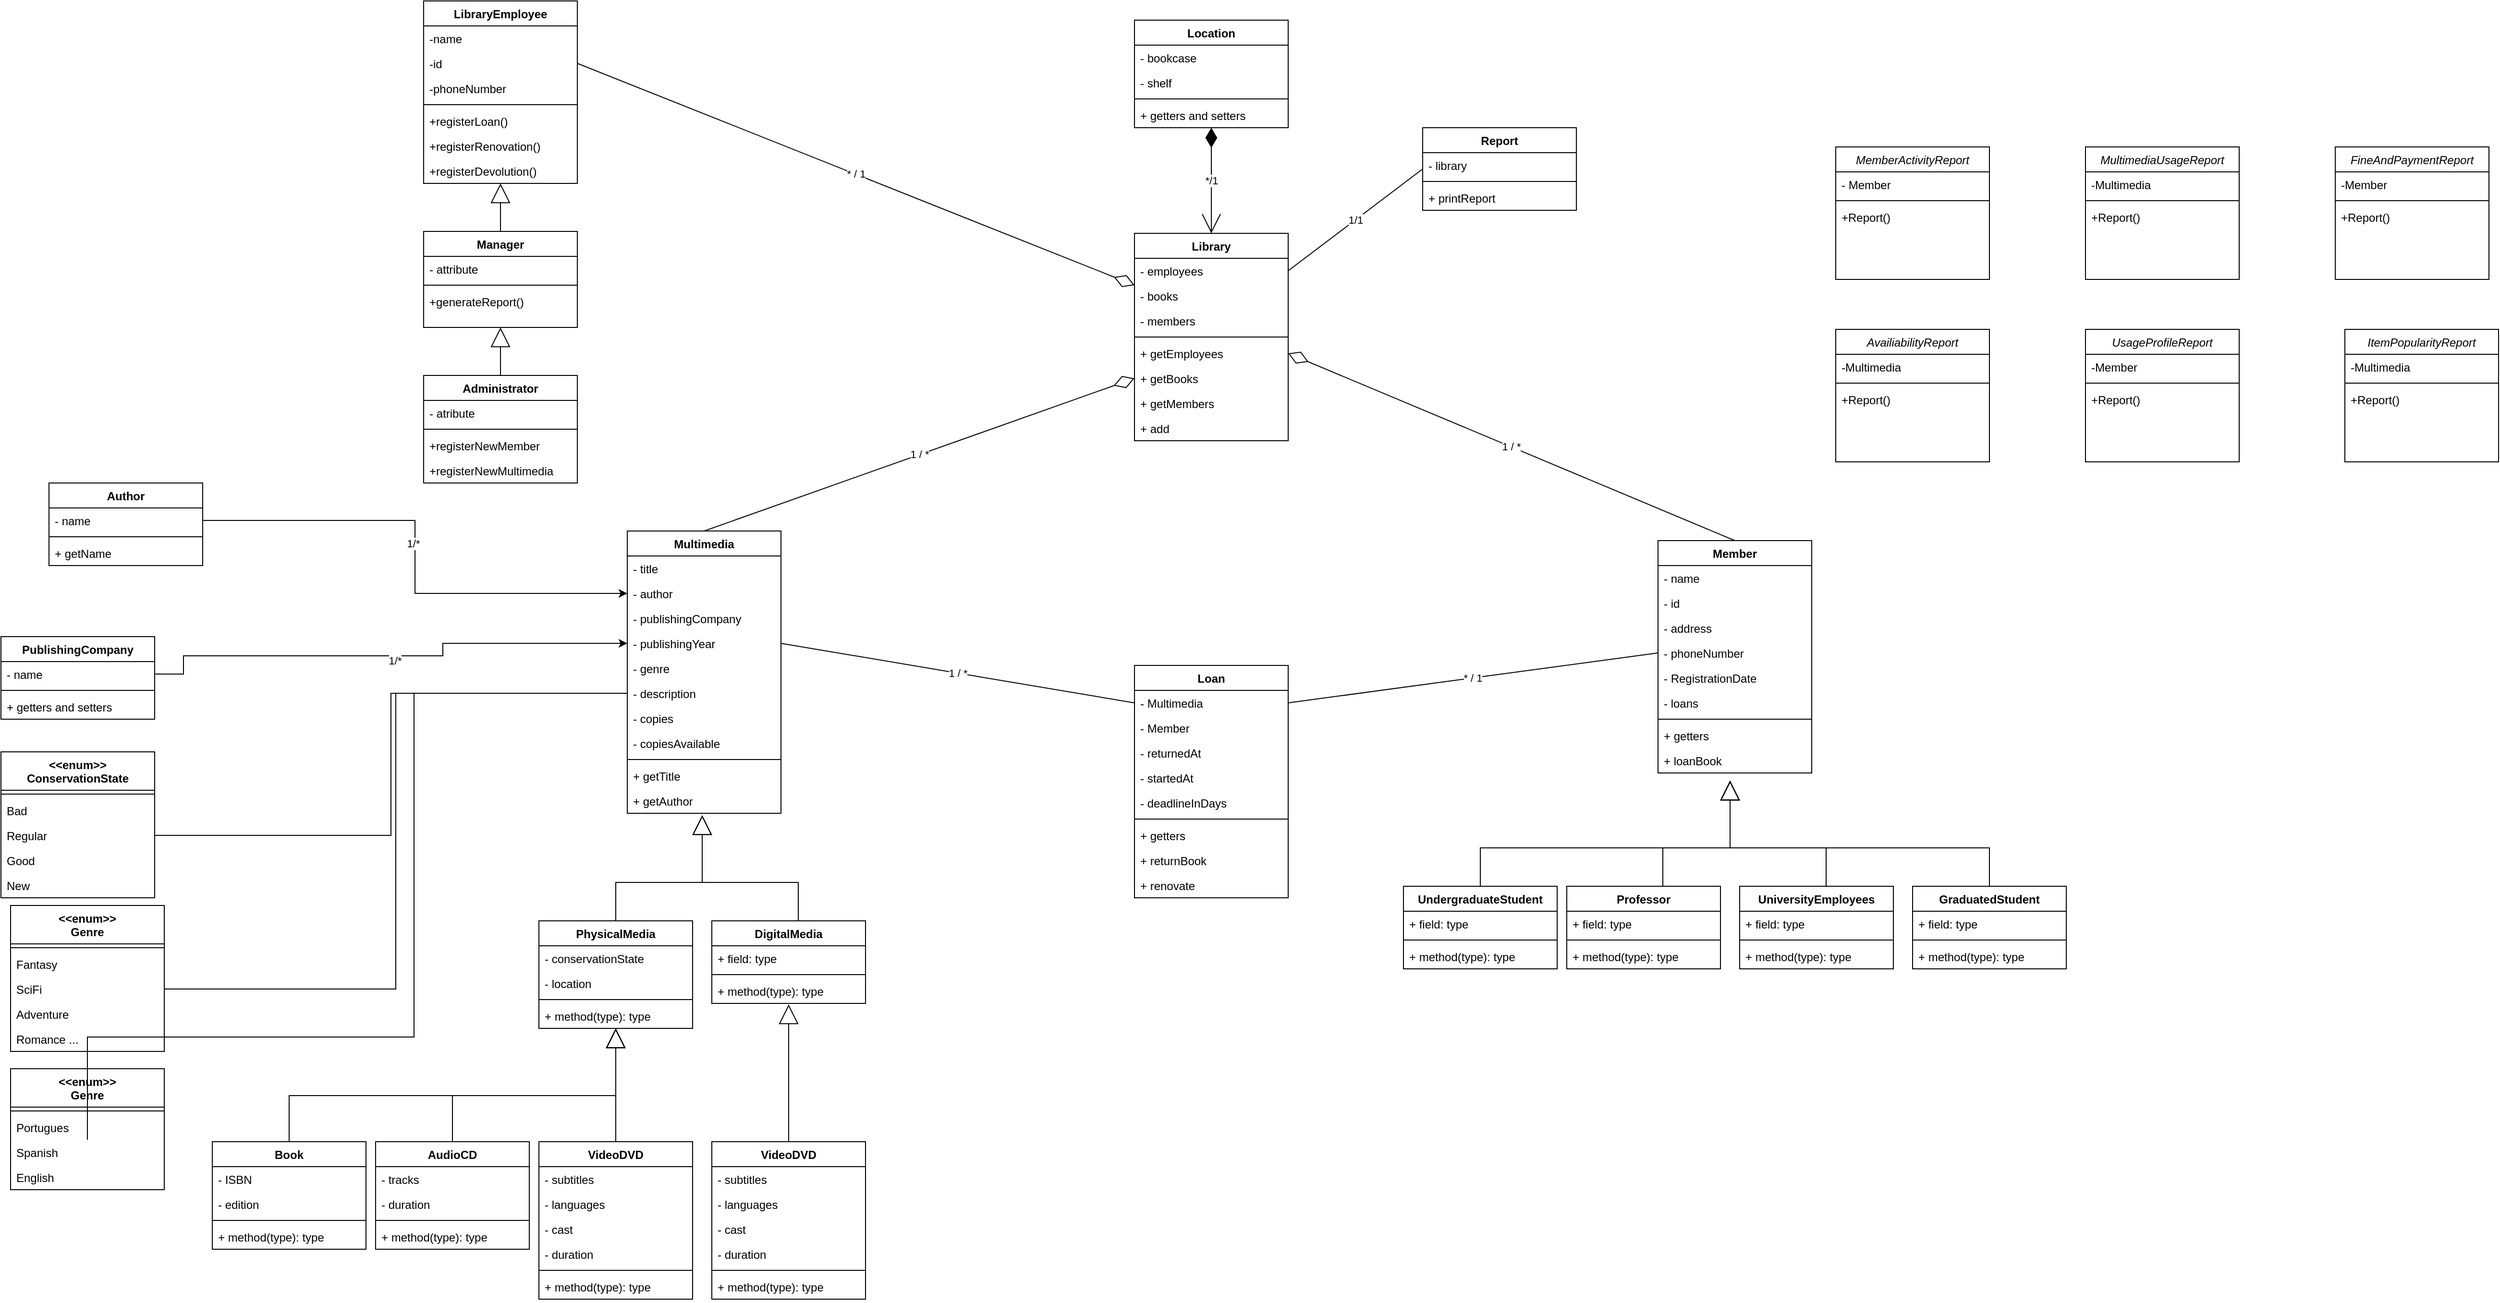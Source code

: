 <mxfile version="21.7.2" type="github">
  <diagram id="C5RBs43oDa-KdzZeNtuy" name="Page-1">
    <mxGraphModel dx="4726" dy="1265" grid="1" gridSize="10" guides="1" tooltips="1" connect="1" arrows="1" fold="1" page="1" pageScale="1" pageWidth="2336" pageHeight="1654" math="0" shadow="0">
      <root>
        <mxCell id="WIyWlLk6GJQsqaUBKTNV-0" />
        <mxCell id="WIyWlLk6GJQsqaUBKTNV-1" parent="WIyWlLk6GJQsqaUBKTNV-0" />
        <mxCell id="O6A3VseJsl8yFjE1nfzI-283" value="*/1" style="edgeStyle=orthogonalEdgeStyle;rounded=0;orthogonalLoop=1;jettySize=auto;html=1;entryX=0.5;entryY=1;entryDx=0;entryDy=0;endArrow=diamondThin;endFill=1;endSize=18;startArrow=open;startFill=0;startSize=18;" edge="1" parent="WIyWlLk6GJQsqaUBKTNV-1" source="20" target="O6A3VseJsl8yFjE1nfzI-272">
          <mxGeometry relative="1" as="geometry" />
        </mxCell>
        <mxCell id="20" value="Library" style="swimlane;fontStyle=1;align=center;verticalAlign=top;childLayout=stackLayout;horizontal=1;startSize=26;horizontalStack=0;resizeParent=1;resizeParentMax=0;resizeLast=0;collapsible=1;marginBottom=0;" parent="WIyWlLk6GJQsqaUBKTNV-1" vertex="1">
          <mxGeometry x="580" y="250" width="160" height="216" as="geometry" />
        </mxCell>
        <mxCell id="21" value="- employees" style="text;strokeColor=none;fillColor=none;align=left;verticalAlign=top;spacingLeft=4;spacingRight=4;overflow=hidden;rotatable=0;points=[[0,0.5],[1,0.5]];portConstraint=eastwest;" parent="20" vertex="1">
          <mxGeometry y="26" width="160" height="26" as="geometry" />
        </mxCell>
        <mxCell id="47" value="- books" style="text;strokeColor=none;fillColor=none;align=left;verticalAlign=top;spacingLeft=4;spacingRight=4;overflow=hidden;rotatable=0;points=[[0,0.5],[1,0.5]];portConstraint=eastwest;" parent="20" vertex="1">
          <mxGeometry y="52" width="160" height="26" as="geometry" />
        </mxCell>
        <mxCell id="48" value="- members" style="text;strokeColor=none;fillColor=none;align=left;verticalAlign=top;spacingLeft=4;spacingRight=4;overflow=hidden;rotatable=0;points=[[0,0.5],[1,0.5]];portConstraint=eastwest;" parent="20" vertex="1">
          <mxGeometry y="78" width="160" height="26" as="geometry" />
        </mxCell>
        <mxCell id="22" value="" style="line;strokeWidth=1;fillColor=none;align=left;verticalAlign=middle;spacingTop=-1;spacingLeft=3;spacingRight=3;rotatable=0;labelPosition=right;points=[];portConstraint=eastwest;strokeColor=inherit;" parent="20" vertex="1">
          <mxGeometry y="104" width="160" height="8" as="geometry" />
        </mxCell>
        <mxCell id="23" value="+ getEmployees" style="text;strokeColor=none;fillColor=none;align=left;verticalAlign=top;spacingLeft=4;spacingRight=4;overflow=hidden;rotatable=0;points=[[0,0.5],[1,0.5]];portConstraint=eastwest;" parent="20" vertex="1">
          <mxGeometry y="112" width="160" height="26" as="geometry" />
        </mxCell>
        <mxCell id="62" value="+ getBooks" style="text;strokeColor=none;fillColor=none;align=left;verticalAlign=top;spacingLeft=4;spacingRight=4;overflow=hidden;rotatable=0;points=[[0,0.5],[1,0.5]];portConstraint=eastwest;" parent="20" vertex="1">
          <mxGeometry y="138" width="160" height="26" as="geometry" />
        </mxCell>
        <mxCell id="63" value="+ getMembers" style="text;strokeColor=none;fillColor=none;align=left;verticalAlign=top;spacingLeft=4;spacingRight=4;overflow=hidden;rotatable=0;points=[[0,0.5],[1,0.5]];portConstraint=eastwest;" parent="20" vertex="1">
          <mxGeometry y="164" width="160" height="26" as="geometry" />
        </mxCell>
        <mxCell id="64" value="+ add" style="text;strokeColor=none;fillColor=none;align=left;verticalAlign=top;spacingLeft=4;spacingRight=4;overflow=hidden;rotatable=0;points=[[0,0.5],[1,0.5]];portConstraint=eastwest;" parent="20" vertex="1">
          <mxGeometry y="190" width="160" height="26" as="geometry" />
        </mxCell>
        <mxCell id="34" value="* / 1" style="edgeStyle=none;html=1;exitX=1;exitY=0.5;exitDx=0;exitDy=0;entryX=0;entryY=0.25;entryDx=0;entryDy=0;endArrow=diamondThin;endFill=0;endSize=20;startSize=20;" parent="WIyWlLk6GJQsqaUBKTNV-1" source="O6A3VseJsl8yFjE1nfzI-143" target="20" edge="1">
          <mxGeometry relative="1" as="geometry">
            <mxPoint x="360" y="199" as="sourcePoint" />
          </mxGeometry>
        </mxCell>
        <mxCell id="32" value="1 / *" style="edgeStyle=none;html=1;endArrow=none;endFill=0;startArrow=diamondThin;startFill=0;endSize=20;startSize=20;entryX=0.5;entryY=0;entryDx=0;entryDy=0;exitX=0;exitY=0.5;exitDx=0;exitDy=0;" parent="WIyWlLk6GJQsqaUBKTNV-1" source="62" target="O6A3VseJsl8yFjE1nfzI-160" edge="1">
          <mxGeometry relative="1" as="geometry">
            <mxPoint x="530" y="290" as="sourcePoint" />
            <mxPoint x="480" y="520" as="targetPoint" />
          </mxGeometry>
        </mxCell>
        <mxCell id="33" value="1 / *" style="edgeStyle=none;html=1;exitX=1;exitY=0.5;exitDx=0;exitDy=0;entryX=0.5;entryY=0;entryDx=0;entryDy=0;endArrow=none;endFill=0;startArrow=diamondThin;startFill=0;endSize=20;startSize=20;" parent="WIyWlLk6GJQsqaUBKTNV-1" source="23" target="O6A3VseJsl8yFjE1nfzI-236" edge="1">
          <mxGeometry relative="1" as="geometry">
            <mxPoint x="960" y="270" as="targetPoint" />
          </mxGeometry>
        </mxCell>
        <mxCell id="35" value="1 / *" style="edgeStyle=none;html=1;exitX=0;exitY=0.5;exitDx=0;exitDy=0;entryX=1;entryY=0.5;entryDx=0;entryDy=0;endArrow=none;endFill=0;" parent="WIyWlLk6GJQsqaUBKTNV-1" source="17" target="O6A3VseJsl8yFjE1nfzI-164" edge="1">
          <mxGeometry relative="1" as="geometry">
            <mxPoint x="550" y="559" as="targetPoint" />
          </mxGeometry>
        </mxCell>
        <mxCell id="41" value="Report" style="swimlane;fontStyle=1;align=center;verticalAlign=top;childLayout=stackLayout;horizontal=1;startSize=26;horizontalStack=0;resizeParent=1;resizeParentMax=0;resizeLast=0;collapsible=1;marginBottom=0;" parent="WIyWlLk6GJQsqaUBKTNV-1" vertex="1">
          <mxGeometry x="880" y="140" width="160" height="86" as="geometry" />
        </mxCell>
        <mxCell id="42" value="- library" style="text;strokeColor=none;fillColor=none;align=left;verticalAlign=top;spacingLeft=4;spacingRight=4;overflow=hidden;rotatable=0;points=[[0,0.5],[1,0.5]];portConstraint=eastwest;" parent="41" vertex="1">
          <mxGeometry y="26" width="160" height="26" as="geometry" />
        </mxCell>
        <mxCell id="43" value="" style="line;strokeWidth=1;fillColor=none;align=left;verticalAlign=middle;spacingTop=-1;spacingLeft=3;spacingRight=3;rotatable=0;labelPosition=right;points=[];portConstraint=eastwest;strokeColor=inherit;" parent="41" vertex="1">
          <mxGeometry y="52" width="160" height="8" as="geometry" />
        </mxCell>
        <mxCell id="44" value="+ printReport" style="text;strokeColor=none;fillColor=none;align=left;verticalAlign=top;spacingLeft=4;spacingRight=4;overflow=hidden;rotatable=0;points=[[0,0.5],[1,0.5]];portConstraint=eastwest;" parent="41" vertex="1">
          <mxGeometry y="60" width="160" height="26" as="geometry" />
        </mxCell>
        <mxCell id="45" value="1/1" style="edgeStyle=none;html=1;exitX=1;exitY=0.5;exitDx=0;exitDy=0;entryX=0;entryY=0.5;entryDx=0;entryDy=0;endArrow=none;endFill=0;" parent="WIyWlLk6GJQsqaUBKTNV-1" source="21" target="41" edge="1">
          <mxGeometry relative="1" as="geometry" />
        </mxCell>
        <mxCell id="O6A3VseJsl8yFjE1nfzI-269" value="" style="group" vertex="1" connectable="0" parent="WIyWlLk6GJQsqaUBKTNV-1">
          <mxGeometry x="-380" y="560" width="700" height="800" as="geometry" />
        </mxCell>
        <mxCell id="O6A3VseJsl8yFjE1nfzI-160" value="Multimedia" style="swimlane;fontStyle=1;align=center;verticalAlign=top;childLayout=stackLayout;horizontal=1;startSize=26;horizontalStack=0;resizeParent=1;resizeParentMax=0;resizeLast=0;collapsible=1;marginBottom=0;rounded=0;labelBackgroundColor=none;" vertex="1" parent="O6A3VseJsl8yFjE1nfzI-269">
          <mxGeometry x="432" width="160" height="294" as="geometry" />
        </mxCell>
        <mxCell id="O6A3VseJsl8yFjE1nfzI-161" value="- title" style="text;strokeColor=none;fillColor=none;align=left;verticalAlign=top;spacingLeft=4;spacingRight=4;overflow=hidden;rotatable=0;points=[[0,0.5],[1,0.5]];portConstraint=eastwest;rounded=0;labelBackgroundColor=none;" vertex="1" parent="O6A3VseJsl8yFjE1nfzI-160">
          <mxGeometry y="26" width="160" height="26" as="geometry" />
        </mxCell>
        <mxCell id="O6A3VseJsl8yFjE1nfzI-162" value="- author" style="text;strokeColor=none;fillColor=none;align=left;verticalAlign=top;spacingLeft=4;spacingRight=4;overflow=hidden;rotatable=0;points=[[0,0.5],[1,0.5]];portConstraint=eastwest;rounded=0;labelBackgroundColor=none;" vertex="1" parent="O6A3VseJsl8yFjE1nfzI-160">
          <mxGeometry y="52" width="160" height="26" as="geometry" />
        </mxCell>
        <mxCell id="O6A3VseJsl8yFjE1nfzI-163" value="- publishingCompany" style="text;strokeColor=none;fillColor=none;align=left;verticalAlign=top;spacingLeft=4;spacingRight=4;overflow=hidden;rotatable=0;points=[[0,0.5],[1,0.5]];portConstraint=eastwest;rounded=0;labelBackgroundColor=none;" vertex="1" parent="O6A3VseJsl8yFjE1nfzI-160">
          <mxGeometry y="78" width="160" height="26" as="geometry" />
        </mxCell>
        <mxCell id="O6A3VseJsl8yFjE1nfzI-164" value="- publishingYear" style="text;strokeColor=none;fillColor=none;align=left;verticalAlign=top;spacingLeft=4;spacingRight=4;overflow=hidden;rotatable=0;points=[[0,0.5],[1,0.5]];portConstraint=eastwest;rounded=0;labelBackgroundColor=none;" vertex="1" parent="O6A3VseJsl8yFjE1nfzI-160">
          <mxGeometry y="104" width="160" height="26" as="geometry" />
        </mxCell>
        <mxCell id="O6A3VseJsl8yFjE1nfzI-165" value="- genre" style="text;strokeColor=none;fillColor=none;align=left;verticalAlign=top;spacingLeft=4;spacingRight=4;overflow=hidden;rotatable=0;points=[[0,0.5],[1,0.5]];portConstraint=eastwest;rounded=0;labelBackgroundColor=none;" vertex="1" parent="O6A3VseJsl8yFjE1nfzI-160">
          <mxGeometry y="130" width="160" height="26" as="geometry" />
        </mxCell>
        <mxCell id="O6A3VseJsl8yFjE1nfzI-166" value="- description" style="text;strokeColor=none;fillColor=none;align=left;verticalAlign=top;spacingLeft=4;spacingRight=4;overflow=hidden;rotatable=0;points=[[0,0.5],[1,0.5]];portConstraint=eastwest;rounded=0;labelBackgroundColor=none;" vertex="1" parent="O6A3VseJsl8yFjE1nfzI-160">
          <mxGeometry y="156" width="160" height="26" as="geometry" />
        </mxCell>
        <mxCell id="O6A3VseJsl8yFjE1nfzI-167" value="- copies" style="text;strokeColor=none;fillColor=none;align=left;verticalAlign=top;spacingLeft=4;spacingRight=4;overflow=hidden;rotatable=0;points=[[0,0.5],[1,0.5]];portConstraint=eastwest;rounded=0;labelBackgroundColor=none;" vertex="1" parent="O6A3VseJsl8yFjE1nfzI-160">
          <mxGeometry y="182" width="160" height="26" as="geometry" />
        </mxCell>
        <mxCell id="O6A3VseJsl8yFjE1nfzI-168" value="- copiesAvailable" style="text;strokeColor=none;fillColor=none;align=left;verticalAlign=top;spacingLeft=4;spacingRight=4;overflow=hidden;rotatable=0;points=[[0,0.5],[1,0.5]];portConstraint=eastwest;rounded=0;labelBackgroundColor=none;" vertex="1" parent="O6A3VseJsl8yFjE1nfzI-160">
          <mxGeometry y="208" width="160" height="26" as="geometry" />
        </mxCell>
        <mxCell id="O6A3VseJsl8yFjE1nfzI-169" value="" style="line;strokeWidth=1;fillColor=none;align=left;verticalAlign=middle;spacingTop=-1;spacingLeft=3;spacingRight=3;rotatable=0;labelPosition=right;points=[];portConstraint=eastwest;rounded=0;labelBackgroundColor=none;" vertex="1" parent="O6A3VseJsl8yFjE1nfzI-160">
          <mxGeometry y="234" width="160" height="8" as="geometry" />
        </mxCell>
        <mxCell id="O6A3VseJsl8yFjE1nfzI-170" value="+ getTitle" style="text;strokeColor=none;fillColor=none;align=left;verticalAlign=top;spacingLeft=4;spacingRight=4;overflow=hidden;rotatable=0;points=[[0,0.5],[1,0.5]];portConstraint=eastwest;rounded=0;labelBackgroundColor=none;" vertex="1" parent="O6A3VseJsl8yFjE1nfzI-160">
          <mxGeometry y="242" width="160" height="26" as="geometry" />
        </mxCell>
        <mxCell id="O6A3VseJsl8yFjE1nfzI-171" value="+ getAuthor" style="text;strokeColor=none;fillColor=none;align=left;verticalAlign=top;spacingLeft=4;spacingRight=4;overflow=hidden;rotatable=0;points=[[0,0.5],[1,0.5]];portConstraint=eastwest;rounded=0;labelBackgroundColor=none;" vertex="1" parent="O6A3VseJsl8yFjE1nfzI-160">
          <mxGeometry y="268" width="160" height="26" as="geometry" />
        </mxCell>
        <mxCell id="O6A3VseJsl8yFjE1nfzI-172" style="edgeStyle=orthogonalEdgeStyle;orthogonalLoop=1;jettySize=auto;html=1;strokeColor=none;" edge="1" parent="O6A3VseJsl8yFjE1nfzI-269">
          <mxGeometry relative="1" as="geometry">
            <mxPoint x="560" y="326" as="targetPoint" />
            <mxPoint x="700" y="449" as="sourcePoint" />
          </mxGeometry>
        </mxCell>
        <mxCell id="O6A3VseJsl8yFjE1nfzI-173" style="edgeStyle=orthogonalEdgeStyle;shape=connector;rounded=0;jumpStyle=none;orthogonalLoop=1;jettySize=auto;html=1;labelBackgroundColor=none;strokeColor=default;fontFamily=Helvetica;fontSize=11;fontColor=default;endArrow=block;endFill=0;endSize=18;" edge="1" parent="O6A3VseJsl8yFjE1nfzI-269" source="O6A3VseJsl8yFjE1nfzI-174">
          <mxGeometry relative="1" as="geometry">
            <mxPoint x="510" y="296" as="targetPoint" />
            <Array as="points">
              <mxPoint x="420" y="366" />
              <mxPoint x="510" y="366" />
            </Array>
          </mxGeometry>
        </mxCell>
        <mxCell id="O6A3VseJsl8yFjE1nfzI-174" value="PhysicalMedia" style="swimlane;fontStyle=1;align=center;verticalAlign=top;childLayout=stackLayout;horizontal=1;startSize=26;horizontalStack=0;resizeParent=1;resizeParentMax=0;resizeLast=0;collapsible=1;marginBottom=0;rounded=0;labelBackgroundColor=none;" vertex="1" parent="O6A3VseJsl8yFjE1nfzI-269">
          <mxGeometry x="340" y="406" width="160" height="112" as="geometry" />
        </mxCell>
        <mxCell id="O6A3VseJsl8yFjE1nfzI-175" value="- conservationState" style="text;strokeColor=none;fillColor=none;align=left;verticalAlign=top;spacingLeft=4;spacingRight=4;overflow=hidden;rotatable=0;points=[[0,0.5],[1,0.5]];portConstraint=eastwest;rounded=0;labelBackgroundColor=none;" vertex="1" parent="O6A3VseJsl8yFjE1nfzI-174">
          <mxGeometry y="26" width="160" height="26" as="geometry" />
        </mxCell>
        <mxCell id="O6A3VseJsl8yFjE1nfzI-176" value="- location" style="text;strokeColor=none;fillColor=none;align=left;verticalAlign=top;spacingLeft=4;spacingRight=4;overflow=hidden;rotatable=0;points=[[0,0.5],[1,0.5]];portConstraint=eastwest;rounded=0;labelBackgroundColor=none;" vertex="1" parent="O6A3VseJsl8yFjE1nfzI-174">
          <mxGeometry y="52" width="160" height="26" as="geometry" />
        </mxCell>
        <mxCell id="O6A3VseJsl8yFjE1nfzI-177" value="" style="line;strokeWidth=1;fillColor=none;align=left;verticalAlign=middle;spacingTop=-1;spacingLeft=3;spacingRight=3;rotatable=0;labelPosition=right;points=[];portConstraint=eastwest;rounded=0;labelBackgroundColor=none;" vertex="1" parent="O6A3VseJsl8yFjE1nfzI-174">
          <mxGeometry y="78" width="160" height="8" as="geometry" />
        </mxCell>
        <mxCell id="O6A3VseJsl8yFjE1nfzI-178" value="+ method(type): type" style="text;strokeColor=none;fillColor=none;align=left;verticalAlign=top;spacingLeft=4;spacingRight=4;overflow=hidden;rotatable=0;points=[[0,0.5],[1,0.5]];portConstraint=eastwest;rounded=0;labelBackgroundColor=none;" vertex="1" parent="O6A3VseJsl8yFjE1nfzI-174">
          <mxGeometry y="86" width="160" height="26" as="geometry" />
        </mxCell>
        <mxCell id="O6A3VseJsl8yFjE1nfzI-179" style="edgeStyle=orthogonalEdgeStyle;shape=connector;rounded=0;jumpStyle=none;orthogonalLoop=1;jettySize=auto;html=1;labelBackgroundColor=none;strokeColor=default;fontFamily=Helvetica;fontSize=11;fontColor=default;endArrow=block;endFill=0;endSize=18;exitX=0.5;exitY=0;exitDx=0;exitDy=0;" edge="1" parent="O6A3VseJsl8yFjE1nfzI-269" source="O6A3VseJsl8yFjE1nfzI-180">
          <mxGeometry relative="1" as="geometry">
            <mxPoint x="510" y="296" as="targetPoint" />
            <Array as="points">
              <mxPoint x="610" y="366" />
              <mxPoint x="510" y="366" />
            </Array>
          </mxGeometry>
        </mxCell>
        <mxCell id="O6A3VseJsl8yFjE1nfzI-180" value="DigitalMedia" style="swimlane;fontStyle=1;align=center;verticalAlign=top;childLayout=stackLayout;horizontal=1;startSize=26;horizontalStack=0;resizeParent=1;resizeParentMax=0;resizeLast=0;collapsible=1;marginBottom=0;rounded=0;labelBackgroundColor=none;" vertex="1" parent="O6A3VseJsl8yFjE1nfzI-269">
          <mxGeometry x="520" y="406" width="160" height="86" as="geometry" />
        </mxCell>
        <mxCell id="O6A3VseJsl8yFjE1nfzI-181" value="+ field: type" style="text;strokeColor=none;fillColor=none;align=left;verticalAlign=top;spacingLeft=4;spacingRight=4;overflow=hidden;rotatable=0;points=[[0,0.5],[1,0.5]];portConstraint=eastwest;rounded=0;labelBackgroundColor=none;" vertex="1" parent="O6A3VseJsl8yFjE1nfzI-180">
          <mxGeometry y="26" width="160" height="26" as="geometry" />
        </mxCell>
        <mxCell id="O6A3VseJsl8yFjE1nfzI-182" value="" style="line;strokeWidth=1;fillColor=none;align=left;verticalAlign=middle;spacingTop=-1;spacingLeft=3;spacingRight=3;rotatable=0;labelPosition=right;points=[];portConstraint=eastwest;rounded=0;labelBackgroundColor=none;" vertex="1" parent="O6A3VseJsl8yFjE1nfzI-180">
          <mxGeometry y="52" width="160" height="8" as="geometry" />
        </mxCell>
        <mxCell id="O6A3VseJsl8yFjE1nfzI-183" value="+ method(type): type" style="text;strokeColor=none;fillColor=none;align=left;verticalAlign=top;spacingLeft=4;spacingRight=4;overflow=hidden;rotatable=0;points=[[0,0.5],[1,0.5]];portConstraint=eastwest;rounded=0;labelBackgroundColor=none;" vertex="1" parent="O6A3VseJsl8yFjE1nfzI-180">
          <mxGeometry y="60" width="160" height="26" as="geometry" />
        </mxCell>
        <mxCell id="O6A3VseJsl8yFjE1nfzI-184" value="Book" style="swimlane;fontStyle=1;align=center;verticalAlign=top;childLayout=stackLayout;horizontal=1;startSize=26;horizontalStack=0;resizeParent=1;resizeParentMax=0;resizeLast=0;collapsible=1;marginBottom=0;rounded=0;labelBackgroundColor=none;" vertex="1" parent="O6A3VseJsl8yFjE1nfzI-269">
          <mxGeometry y="636" width="160" height="112" as="geometry" />
        </mxCell>
        <mxCell id="O6A3VseJsl8yFjE1nfzI-185" value="- ISBN" style="text;strokeColor=none;fillColor=none;align=left;verticalAlign=top;spacingLeft=4;spacingRight=4;overflow=hidden;rotatable=0;points=[[0,0.5],[1,0.5]];portConstraint=eastwest;rounded=0;labelBackgroundColor=none;" vertex="1" parent="O6A3VseJsl8yFjE1nfzI-184">
          <mxGeometry y="26" width="160" height="26" as="geometry" />
        </mxCell>
        <mxCell id="O6A3VseJsl8yFjE1nfzI-186" value="- edition" style="text;strokeColor=none;fillColor=none;align=left;verticalAlign=top;spacingLeft=4;spacingRight=4;overflow=hidden;rotatable=0;points=[[0,0.5],[1,0.5]];portConstraint=eastwest;rounded=0;labelBackgroundColor=none;" vertex="1" parent="O6A3VseJsl8yFjE1nfzI-184">
          <mxGeometry y="52" width="160" height="26" as="geometry" />
        </mxCell>
        <mxCell id="O6A3VseJsl8yFjE1nfzI-187" value="" style="line;strokeWidth=1;fillColor=none;align=left;verticalAlign=middle;spacingTop=-1;spacingLeft=3;spacingRight=3;rotatable=0;labelPosition=right;points=[];portConstraint=eastwest;rounded=0;labelBackgroundColor=none;" vertex="1" parent="O6A3VseJsl8yFjE1nfzI-184">
          <mxGeometry y="78" width="160" height="8" as="geometry" />
        </mxCell>
        <mxCell id="O6A3VseJsl8yFjE1nfzI-188" value="+ method(type): type" style="text;strokeColor=none;fillColor=none;align=left;verticalAlign=top;spacingLeft=4;spacingRight=4;overflow=hidden;rotatable=0;points=[[0,0.5],[1,0.5]];portConstraint=eastwest;rounded=0;labelBackgroundColor=none;" vertex="1" parent="O6A3VseJsl8yFjE1nfzI-184">
          <mxGeometry y="86" width="160" height="26" as="geometry" />
        </mxCell>
        <mxCell id="O6A3VseJsl8yFjE1nfzI-189" value="AudioCD" style="swimlane;fontStyle=1;align=center;verticalAlign=top;childLayout=stackLayout;horizontal=1;startSize=26;horizontalStack=0;resizeParent=1;resizeParentMax=0;resizeLast=0;collapsible=1;marginBottom=0;rounded=0;labelBackgroundColor=none;" vertex="1" parent="O6A3VseJsl8yFjE1nfzI-269">
          <mxGeometry x="170" y="636" width="160" height="112" as="geometry" />
        </mxCell>
        <mxCell id="O6A3VseJsl8yFjE1nfzI-190" value="- tracks" style="text;strokeColor=none;fillColor=none;align=left;verticalAlign=top;spacingLeft=4;spacingRight=4;overflow=hidden;rotatable=0;points=[[0,0.5],[1,0.5]];portConstraint=eastwest;rounded=0;labelBackgroundColor=none;" vertex="1" parent="O6A3VseJsl8yFjE1nfzI-189">
          <mxGeometry y="26" width="160" height="26" as="geometry" />
        </mxCell>
        <mxCell id="O6A3VseJsl8yFjE1nfzI-191" value="- duration" style="text;strokeColor=none;fillColor=none;align=left;verticalAlign=top;spacingLeft=4;spacingRight=4;overflow=hidden;rotatable=0;points=[[0,0.5],[1,0.5]];portConstraint=eastwest;rounded=0;labelBackgroundColor=none;" vertex="1" parent="O6A3VseJsl8yFjE1nfzI-189">
          <mxGeometry y="52" width="160" height="26" as="geometry" />
        </mxCell>
        <mxCell id="O6A3VseJsl8yFjE1nfzI-192" value="" style="line;strokeWidth=1;fillColor=none;align=left;verticalAlign=middle;spacingTop=-1;spacingLeft=3;spacingRight=3;rotatable=0;labelPosition=right;points=[];portConstraint=eastwest;rounded=0;labelBackgroundColor=none;" vertex="1" parent="O6A3VseJsl8yFjE1nfzI-189">
          <mxGeometry y="78" width="160" height="8" as="geometry" />
        </mxCell>
        <mxCell id="O6A3VseJsl8yFjE1nfzI-193" value="+ method(type): type" style="text;strokeColor=none;fillColor=none;align=left;verticalAlign=top;spacingLeft=4;spacingRight=4;overflow=hidden;rotatable=0;points=[[0,0.5],[1,0.5]];portConstraint=eastwest;rounded=0;labelBackgroundColor=none;" vertex="1" parent="O6A3VseJsl8yFjE1nfzI-189">
          <mxGeometry y="86" width="160" height="26" as="geometry" />
        </mxCell>
        <mxCell id="O6A3VseJsl8yFjE1nfzI-194" value="VideoDVD" style="swimlane;fontStyle=1;align=center;verticalAlign=top;childLayout=stackLayout;horizontal=1;startSize=26;horizontalStack=0;resizeParent=1;resizeParentMax=0;resizeLast=0;collapsible=1;marginBottom=0;rounded=0;labelBackgroundColor=none;" vertex="1" parent="O6A3VseJsl8yFjE1nfzI-269">
          <mxGeometry x="340" y="636" width="160" height="164" as="geometry" />
        </mxCell>
        <mxCell id="O6A3VseJsl8yFjE1nfzI-195" value="- subtitles" style="text;strokeColor=none;fillColor=none;align=left;verticalAlign=top;spacingLeft=4;spacingRight=4;overflow=hidden;rotatable=0;points=[[0,0.5],[1,0.5]];portConstraint=eastwest;rounded=0;labelBackgroundColor=none;" vertex="1" parent="O6A3VseJsl8yFjE1nfzI-194">
          <mxGeometry y="26" width="160" height="26" as="geometry" />
        </mxCell>
        <mxCell id="O6A3VseJsl8yFjE1nfzI-196" value="- languages" style="text;strokeColor=none;fillColor=none;align=left;verticalAlign=top;spacingLeft=4;spacingRight=4;overflow=hidden;rotatable=0;points=[[0,0.5],[1,0.5]];portConstraint=eastwest;rounded=0;labelBackgroundColor=none;" vertex="1" parent="O6A3VseJsl8yFjE1nfzI-194">
          <mxGeometry y="52" width="160" height="26" as="geometry" />
        </mxCell>
        <mxCell id="O6A3VseJsl8yFjE1nfzI-197" value="- cast" style="text;strokeColor=none;fillColor=none;align=left;verticalAlign=top;spacingLeft=4;spacingRight=4;overflow=hidden;rotatable=0;points=[[0,0.5],[1,0.5]];portConstraint=eastwest;rounded=0;labelBackgroundColor=none;" vertex="1" parent="O6A3VseJsl8yFjE1nfzI-194">
          <mxGeometry y="78" width="160" height="26" as="geometry" />
        </mxCell>
        <mxCell id="O6A3VseJsl8yFjE1nfzI-198" value="- duration" style="text;strokeColor=none;fillColor=none;align=left;verticalAlign=top;spacingLeft=4;spacingRight=4;overflow=hidden;rotatable=0;points=[[0,0.5],[1,0.5]];portConstraint=eastwest;rounded=0;labelBackgroundColor=none;" vertex="1" parent="O6A3VseJsl8yFjE1nfzI-194">
          <mxGeometry y="104" width="160" height="26" as="geometry" />
        </mxCell>
        <mxCell id="O6A3VseJsl8yFjE1nfzI-199" value="" style="line;strokeWidth=1;fillColor=none;align=left;verticalAlign=middle;spacingTop=-1;spacingLeft=3;spacingRight=3;rotatable=0;labelPosition=right;points=[];portConstraint=eastwest;rounded=0;labelBackgroundColor=none;" vertex="1" parent="O6A3VseJsl8yFjE1nfzI-194">
          <mxGeometry y="130" width="160" height="8" as="geometry" />
        </mxCell>
        <mxCell id="O6A3VseJsl8yFjE1nfzI-200" value="+ method(type): type" style="text;strokeColor=none;fillColor=none;align=left;verticalAlign=top;spacingLeft=4;spacingRight=4;overflow=hidden;rotatable=0;points=[[0,0.5],[1,0.5]];portConstraint=eastwest;rounded=0;labelBackgroundColor=none;" vertex="1" parent="O6A3VseJsl8yFjE1nfzI-194">
          <mxGeometry y="138" width="160" height="26" as="geometry" />
        </mxCell>
        <mxCell id="O6A3VseJsl8yFjE1nfzI-201" style="edgeStyle=orthogonalEdgeStyle;shape=connector;rounded=0;jumpStyle=none;orthogonalLoop=1;jettySize=auto;html=1;labelBackgroundColor=none;strokeColor=default;fontFamily=Helvetica;fontSize=11;fontColor=default;endArrow=block;endFill=0;endSize=18;exitX=0.5;exitY=0;exitDx=0;exitDy=0;" edge="1" parent="O6A3VseJsl8yFjE1nfzI-269" source="O6A3VseJsl8yFjE1nfzI-184">
          <mxGeometry relative="1" as="geometry">
            <mxPoint x="420" y="518" as="targetPoint" />
            <Array as="points">
              <mxPoint x="80" y="588" />
              <mxPoint x="420" y="588" />
            </Array>
            <mxPoint x="330" y="628" as="sourcePoint" />
          </mxGeometry>
        </mxCell>
        <mxCell id="O6A3VseJsl8yFjE1nfzI-202" style="edgeStyle=orthogonalEdgeStyle;shape=connector;rounded=0;jumpStyle=none;orthogonalLoop=1;jettySize=auto;html=1;labelBackgroundColor=none;strokeColor=default;fontFamily=Helvetica;fontSize=11;fontColor=default;endArrow=block;endFill=0;endSize=18;" edge="1" parent="O6A3VseJsl8yFjE1nfzI-269">
          <mxGeometry relative="1" as="geometry">
            <mxPoint x="420" y="518" as="targetPoint" />
            <Array as="points">
              <mxPoint x="250" y="636" />
              <mxPoint x="250" y="588" />
              <mxPoint x="420" y="588" />
            </Array>
            <mxPoint x="250" y="636" as="sourcePoint" />
          </mxGeometry>
        </mxCell>
        <mxCell id="O6A3VseJsl8yFjE1nfzI-203" style="edgeStyle=orthogonalEdgeStyle;shape=connector;rounded=0;jumpStyle=none;orthogonalLoop=1;jettySize=auto;html=1;labelBackgroundColor=none;strokeColor=default;fontFamily=Helvetica;fontSize=11;fontColor=default;endArrow=block;endFill=0;endSize=18;" edge="1" parent="O6A3VseJsl8yFjE1nfzI-269">
          <mxGeometry relative="1" as="geometry">
            <mxPoint x="420" y="518" as="targetPoint" />
            <Array as="points">
              <mxPoint x="420" y="636" />
            </Array>
            <mxPoint x="420" y="636" as="sourcePoint" />
          </mxGeometry>
        </mxCell>
        <mxCell id="O6A3VseJsl8yFjE1nfzI-204" value="VideoDVD" style="swimlane;fontStyle=1;align=center;verticalAlign=top;childLayout=stackLayout;horizontal=1;startSize=26;horizontalStack=0;resizeParent=1;resizeParentMax=0;resizeLast=0;collapsible=1;marginBottom=0;rounded=0;labelBackgroundColor=none;" vertex="1" parent="O6A3VseJsl8yFjE1nfzI-269">
          <mxGeometry x="520" y="636" width="160" height="164" as="geometry" />
        </mxCell>
        <mxCell id="O6A3VseJsl8yFjE1nfzI-205" value="- subtitles" style="text;strokeColor=none;fillColor=none;align=left;verticalAlign=top;spacingLeft=4;spacingRight=4;overflow=hidden;rotatable=0;points=[[0,0.5],[1,0.5]];portConstraint=eastwest;rounded=0;labelBackgroundColor=none;" vertex="1" parent="O6A3VseJsl8yFjE1nfzI-204">
          <mxGeometry y="26" width="160" height="26" as="geometry" />
        </mxCell>
        <mxCell id="O6A3VseJsl8yFjE1nfzI-206" value="- languages" style="text;strokeColor=none;fillColor=none;align=left;verticalAlign=top;spacingLeft=4;spacingRight=4;overflow=hidden;rotatable=0;points=[[0,0.5],[1,0.5]];portConstraint=eastwest;rounded=0;labelBackgroundColor=none;" vertex="1" parent="O6A3VseJsl8yFjE1nfzI-204">
          <mxGeometry y="52" width="160" height="26" as="geometry" />
        </mxCell>
        <mxCell id="O6A3VseJsl8yFjE1nfzI-207" value="- cast" style="text;strokeColor=none;fillColor=none;align=left;verticalAlign=top;spacingLeft=4;spacingRight=4;overflow=hidden;rotatable=0;points=[[0,0.5],[1,0.5]];portConstraint=eastwest;rounded=0;labelBackgroundColor=none;" vertex="1" parent="O6A3VseJsl8yFjE1nfzI-204">
          <mxGeometry y="78" width="160" height="26" as="geometry" />
        </mxCell>
        <mxCell id="O6A3VseJsl8yFjE1nfzI-208" value="- duration" style="text;strokeColor=none;fillColor=none;align=left;verticalAlign=top;spacingLeft=4;spacingRight=4;overflow=hidden;rotatable=0;points=[[0,0.5],[1,0.5]];portConstraint=eastwest;rounded=0;labelBackgroundColor=none;" vertex="1" parent="O6A3VseJsl8yFjE1nfzI-204">
          <mxGeometry y="104" width="160" height="26" as="geometry" />
        </mxCell>
        <mxCell id="O6A3VseJsl8yFjE1nfzI-209" value="" style="line;strokeWidth=1;fillColor=none;align=left;verticalAlign=middle;spacingTop=-1;spacingLeft=3;spacingRight=3;rotatable=0;labelPosition=right;points=[];portConstraint=eastwest;rounded=0;labelBackgroundColor=none;" vertex="1" parent="O6A3VseJsl8yFjE1nfzI-204">
          <mxGeometry y="130" width="160" height="8" as="geometry" />
        </mxCell>
        <mxCell id="O6A3VseJsl8yFjE1nfzI-210" value="+ method(type): type" style="text;strokeColor=none;fillColor=none;align=left;verticalAlign=top;spacingLeft=4;spacingRight=4;overflow=hidden;rotatable=0;points=[[0,0.5],[1,0.5]];portConstraint=eastwest;rounded=0;labelBackgroundColor=none;" vertex="1" parent="O6A3VseJsl8yFjE1nfzI-204">
          <mxGeometry y="138" width="160" height="26" as="geometry" />
        </mxCell>
        <mxCell id="O6A3VseJsl8yFjE1nfzI-211" style="edgeStyle=orthogonalEdgeStyle;shape=connector;rounded=0;jumpStyle=none;orthogonalLoop=1;jettySize=auto;html=1;labelBackgroundColor=none;strokeColor=default;fontFamily=Helvetica;fontSize=11;fontColor=default;endArrow=block;endFill=0;endSize=18;exitX=0.5;exitY=0;exitDx=0;exitDy=0;" edge="1" parent="O6A3VseJsl8yFjE1nfzI-269" source="O6A3VseJsl8yFjE1nfzI-204">
          <mxGeometry relative="1" as="geometry">
            <mxPoint x="600" y="493" as="targetPoint" />
            <Array as="points" />
            <mxPoint x="600" y="623" as="sourcePoint" />
          </mxGeometry>
        </mxCell>
        <mxCell id="O6A3VseJsl8yFjE1nfzI-270" value="" style="group" vertex="1" connectable="0" parent="WIyWlLk6GJQsqaUBKTNV-1">
          <mxGeometry x="860" y="570" width="690" height="446" as="geometry" />
        </mxCell>
        <mxCell id="O6A3VseJsl8yFjE1nfzI-236" value="Member" style="swimlane;fontStyle=1;align=center;verticalAlign=top;childLayout=stackLayout;horizontal=1;startSize=26;horizontalStack=0;resizeParent=1;resizeParentMax=0;resizeLast=0;collapsible=1;marginBottom=0;rounded=0;labelBackgroundColor=none;" vertex="1" parent="O6A3VseJsl8yFjE1nfzI-270">
          <mxGeometry x="265" width="160" height="242" as="geometry" />
        </mxCell>
        <mxCell id="O6A3VseJsl8yFjE1nfzI-237" value="- name" style="text;strokeColor=none;fillColor=none;align=left;verticalAlign=top;spacingLeft=4;spacingRight=4;overflow=hidden;rotatable=0;points=[[0,0.5],[1,0.5]];portConstraint=eastwest;rounded=0;labelBackgroundColor=none;" vertex="1" parent="O6A3VseJsl8yFjE1nfzI-236">
          <mxGeometry y="26" width="160" height="26" as="geometry" />
        </mxCell>
        <mxCell id="O6A3VseJsl8yFjE1nfzI-238" value="- id" style="text;strokeColor=none;fillColor=none;align=left;verticalAlign=top;spacingLeft=4;spacingRight=4;overflow=hidden;rotatable=0;points=[[0,0.5],[1,0.5]];portConstraint=eastwest;rounded=0;labelBackgroundColor=none;" vertex="1" parent="O6A3VseJsl8yFjE1nfzI-236">
          <mxGeometry y="52" width="160" height="26" as="geometry" />
        </mxCell>
        <mxCell id="O6A3VseJsl8yFjE1nfzI-239" value="- address" style="text;strokeColor=none;fillColor=none;align=left;verticalAlign=top;spacingLeft=4;spacingRight=4;overflow=hidden;rotatable=0;points=[[0,0.5],[1,0.5]];portConstraint=eastwest;rounded=0;labelBackgroundColor=none;" vertex="1" parent="O6A3VseJsl8yFjE1nfzI-236">
          <mxGeometry y="78" width="160" height="26" as="geometry" />
        </mxCell>
        <mxCell id="O6A3VseJsl8yFjE1nfzI-240" value="- phoneNumber" style="text;strokeColor=none;fillColor=none;align=left;verticalAlign=top;spacingLeft=4;spacingRight=4;overflow=hidden;rotatable=0;points=[[0,0.5],[1,0.5]];portConstraint=eastwest;rounded=0;labelBackgroundColor=none;" vertex="1" parent="O6A3VseJsl8yFjE1nfzI-236">
          <mxGeometry y="104" width="160" height="26" as="geometry" />
        </mxCell>
        <mxCell id="O6A3VseJsl8yFjE1nfzI-241" value="- RegistrationDate" style="text;strokeColor=none;fillColor=none;align=left;verticalAlign=top;spacingLeft=4;spacingRight=4;overflow=hidden;rotatable=0;points=[[0,0.5],[1,0.5]];portConstraint=eastwest;rounded=0;labelBackgroundColor=none;" vertex="1" parent="O6A3VseJsl8yFjE1nfzI-236">
          <mxGeometry y="130" width="160" height="26" as="geometry" />
        </mxCell>
        <mxCell id="O6A3VseJsl8yFjE1nfzI-242" value="- loans" style="text;strokeColor=none;fillColor=none;align=left;verticalAlign=top;spacingLeft=4;spacingRight=4;overflow=hidden;rotatable=0;points=[[0,0.5],[1,0.5]];portConstraint=eastwest;rounded=0;labelBackgroundColor=none;" vertex="1" parent="O6A3VseJsl8yFjE1nfzI-236">
          <mxGeometry y="156" width="160" height="26" as="geometry" />
        </mxCell>
        <mxCell id="O6A3VseJsl8yFjE1nfzI-243" value="" style="line;strokeWidth=1;fillColor=none;align=left;verticalAlign=middle;spacingTop=-1;spacingLeft=3;spacingRight=3;rotatable=0;labelPosition=right;points=[];portConstraint=eastwest;rounded=0;labelBackgroundColor=none;" vertex="1" parent="O6A3VseJsl8yFjE1nfzI-236">
          <mxGeometry y="182" width="160" height="8" as="geometry" />
        </mxCell>
        <mxCell id="O6A3VseJsl8yFjE1nfzI-244" value="+ getters" style="text;strokeColor=none;fillColor=none;align=left;verticalAlign=top;spacingLeft=4;spacingRight=4;overflow=hidden;rotatable=0;points=[[0,0.5],[1,0.5]];portConstraint=eastwest;rounded=0;labelBackgroundColor=none;" vertex="1" parent="O6A3VseJsl8yFjE1nfzI-236">
          <mxGeometry y="190" width="160" height="26" as="geometry" />
        </mxCell>
        <mxCell id="O6A3VseJsl8yFjE1nfzI-245" value="+ loanBook" style="text;strokeColor=none;fillColor=none;align=left;verticalAlign=top;spacingLeft=4;spacingRight=4;overflow=hidden;rotatable=0;points=[[0,0.5],[1,0.5]];portConstraint=eastwest;rounded=0;labelBackgroundColor=none;" vertex="1" parent="O6A3VseJsl8yFjE1nfzI-236">
          <mxGeometry y="216" width="160" height="26" as="geometry" />
        </mxCell>
        <mxCell id="O6A3VseJsl8yFjE1nfzI-246" style="edgeStyle=orthogonalEdgeStyle;orthogonalLoop=1;jettySize=auto;html=1;strokeColor=none;" edge="1" parent="O6A3VseJsl8yFjE1nfzI-270" source="O6A3VseJsl8yFjE1nfzI-254">
          <mxGeometry relative="1" as="geometry">
            <mxPoint x="390" y="280" as="targetPoint" />
          </mxGeometry>
        </mxCell>
        <mxCell id="O6A3VseJsl8yFjE1nfzI-247" value="" style="group" vertex="1" connectable="0" parent="O6A3VseJsl8yFjE1nfzI-270">
          <mxGeometry y="320" width="690" height="126" as="geometry" />
        </mxCell>
        <mxCell id="O6A3VseJsl8yFjE1nfzI-248" style="edgeStyle=orthogonalEdgeStyle;shape=connector;rounded=0;jumpStyle=none;orthogonalLoop=1;jettySize=auto;html=1;labelBackgroundColor=none;strokeColor=default;fontFamily=Helvetica;fontSize=11;fontColor=default;endArrow=block;endFill=0;endSize=18;exitX=0.5;exitY=0;exitDx=0;exitDy=0;" edge="1" parent="O6A3VseJsl8yFjE1nfzI-247" source="O6A3VseJsl8yFjE1nfzI-249">
          <mxGeometry relative="1" as="geometry">
            <mxPoint x="340" y="-70" as="targetPoint" />
            <Array as="points">
              <mxPoint x="80" />
              <mxPoint x="340" />
            </Array>
          </mxGeometry>
        </mxCell>
        <mxCell id="O6A3VseJsl8yFjE1nfzI-249" value="UndergraduateStudent" style="swimlane;fontStyle=1;align=center;verticalAlign=top;childLayout=stackLayout;horizontal=1;startSize=26;horizontalStack=0;resizeParent=1;resizeParentMax=0;resizeLast=0;collapsible=1;marginBottom=0;rounded=0;labelBackgroundColor=none;" vertex="1" parent="O6A3VseJsl8yFjE1nfzI-247">
          <mxGeometry y="40" width="160" height="86" as="geometry" />
        </mxCell>
        <mxCell id="O6A3VseJsl8yFjE1nfzI-250" value="+ field: type" style="text;strokeColor=none;fillColor=none;align=left;verticalAlign=top;spacingLeft=4;spacingRight=4;overflow=hidden;rotatable=0;points=[[0,0.5],[1,0.5]];portConstraint=eastwest;rounded=0;labelBackgroundColor=none;" vertex="1" parent="O6A3VseJsl8yFjE1nfzI-249">
          <mxGeometry y="26" width="160" height="26" as="geometry" />
        </mxCell>
        <mxCell id="O6A3VseJsl8yFjE1nfzI-251" value="" style="line;strokeWidth=1;fillColor=none;align=left;verticalAlign=middle;spacingTop=-1;spacingLeft=3;spacingRight=3;rotatable=0;labelPosition=right;points=[];portConstraint=eastwest;rounded=0;labelBackgroundColor=none;" vertex="1" parent="O6A3VseJsl8yFjE1nfzI-249">
          <mxGeometry y="52" width="160" height="8" as="geometry" />
        </mxCell>
        <mxCell id="O6A3VseJsl8yFjE1nfzI-252" value="+ method(type): type" style="text;strokeColor=none;fillColor=none;align=left;verticalAlign=top;spacingLeft=4;spacingRight=4;overflow=hidden;rotatable=0;points=[[0,0.5],[1,0.5]];portConstraint=eastwest;rounded=0;labelBackgroundColor=none;" vertex="1" parent="O6A3VseJsl8yFjE1nfzI-249">
          <mxGeometry y="60" width="160" height="26" as="geometry" />
        </mxCell>
        <mxCell id="O6A3VseJsl8yFjE1nfzI-253" style="edgeStyle=orthogonalEdgeStyle;shape=connector;rounded=0;jumpStyle=none;orthogonalLoop=1;jettySize=auto;html=1;labelBackgroundColor=none;strokeColor=default;fontFamily=Helvetica;fontSize=11;fontColor=default;endArrow=block;endFill=0;endSize=18;exitX=0.5;exitY=0;exitDx=0;exitDy=0;" edge="1" parent="O6A3VseJsl8yFjE1nfzI-247" source="O6A3VseJsl8yFjE1nfzI-254">
          <mxGeometry relative="1" as="geometry">
            <mxPoint x="340" y="-70" as="targetPoint" />
            <Array as="points">
              <mxPoint x="610" />
              <mxPoint x="340" />
            </Array>
          </mxGeometry>
        </mxCell>
        <mxCell id="O6A3VseJsl8yFjE1nfzI-254" value="GraduatedStudent" style="swimlane;fontStyle=1;align=center;verticalAlign=top;childLayout=stackLayout;horizontal=1;startSize=26;horizontalStack=0;resizeParent=1;resizeParentMax=0;resizeLast=0;collapsible=1;marginBottom=0;rounded=0;labelBackgroundColor=none;" vertex="1" parent="O6A3VseJsl8yFjE1nfzI-247">
          <mxGeometry x="530" y="40" width="160" height="86" as="geometry" />
        </mxCell>
        <mxCell id="O6A3VseJsl8yFjE1nfzI-255" value="+ field: type" style="text;strokeColor=none;fillColor=none;align=left;verticalAlign=top;spacingLeft=4;spacingRight=4;overflow=hidden;rotatable=0;points=[[0,0.5],[1,0.5]];portConstraint=eastwest;rounded=0;labelBackgroundColor=none;" vertex="1" parent="O6A3VseJsl8yFjE1nfzI-254">
          <mxGeometry y="26" width="160" height="26" as="geometry" />
        </mxCell>
        <mxCell id="O6A3VseJsl8yFjE1nfzI-256" value="" style="line;strokeWidth=1;fillColor=none;align=left;verticalAlign=middle;spacingTop=-1;spacingLeft=3;spacingRight=3;rotatable=0;labelPosition=right;points=[];portConstraint=eastwest;rounded=0;labelBackgroundColor=none;" vertex="1" parent="O6A3VseJsl8yFjE1nfzI-254">
          <mxGeometry y="52" width="160" height="8" as="geometry" />
        </mxCell>
        <mxCell id="O6A3VseJsl8yFjE1nfzI-257" value="+ method(type): type" style="text;strokeColor=none;fillColor=none;align=left;verticalAlign=top;spacingLeft=4;spacingRight=4;overflow=hidden;rotatable=0;points=[[0,0.5],[1,0.5]];portConstraint=eastwest;rounded=0;labelBackgroundColor=none;" vertex="1" parent="O6A3VseJsl8yFjE1nfzI-254">
          <mxGeometry y="60" width="160" height="26" as="geometry" />
        </mxCell>
        <mxCell id="O6A3VseJsl8yFjE1nfzI-258" style="edgeStyle=orthogonalEdgeStyle;shape=connector;rounded=0;jumpStyle=none;orthogonalLoop=1;jettySize=auto;html=1;labelBackgroundColor=none;strokeColor=default;fontFamily=Helvetica;fontSize=11;fontColor=default;endArrow=block;endFill=0;endSize=18;" edge="1" parent="O6A3VseJsl8yFjE1nfzI-247" source="O6A3VseJsl8yFjE1nfzI-259">
          <mxGeometry relative="1" as="geometry">
            <mxPoint x="340" y="-70" as="targetPoint" />
            <Array as="points">
              <mxPoint x="270" />
              <mxPoint x="340" />
            </Array>
          </mxGeometry>
        </mxCell>
        <mxCell id="O6A3VseJsl8yFjE1nfzI-259" value="Professor" style="swimlane;fontStyle=1;align=center;verticalAlign=top;childLayout=stackLayout;horizontal=1;startSize=26;horizontalStack=0;resizeParent=1;resizeParentMax=0;resizeLast=0;collapsible=1;marginBottom=0;rounded=0;labelBackgroundColor=none;" vertex="1" parent="O6A3VseJsl8yFjE1nfzI-247">
          <mxGeometry x="170" y="40" width="160" height="86" as="geometry" />
        </mxCell>
        <mxCell id="O6A3VseJsl8yFjE1nfzI-260" value="+ field: type" style="text;strokeColor=none;fillColor=none;align=left;verticalAlign=top;spacingLeft=4;spacingRight=4;overflow=hidden;rotatable=0;points=[[0,0.5],[1,0.5]];portConstraint=eastwest;rounded=0;labelBackgroundColor=none;" vertex="1" parent="O6A3VseJsl8yFjE1nfzI-259">
          <mxGeometry y="26" width="160" height="26" as="geometry" />
        </mxCell>
        <mxCell id="O6A3VseJsl8yFjE1nfzI-261" value="" style="line;strokeWidth=1;fillColor=none;align=left;verticalAlign=middle;spacingTop=-1;spacingLeft=3;spacingRight=3;rotatable=0;labelPosition=right;points=[];portConstraint=eastwest;rounded=0;labelBackgroundColor=none;" vertex="1" parent="O6A3VseJsl8yFjE1nfzI-259">
          <mxGeometry y="52" width="160" height="8" as="geometry" />
        </mxCell>
        <mxCell id="O6A3VseJsl8yFjE1nfzI-262" value="+ method(type): type" style="text;strokeColor=none;fillColor=none;align=left;verticalAlign=top;spacingLeft=4;spacingRight=4;overflow=hidden;rotatable=0;points=[[0,0.5],[1,0.5]];portConstraint=eastwest;rounded=0;labelBackgroundColor=none;" vertex="1" parent="O6A3VseJsl8yFjE1nfzI-259">
          <mxGeometry y="60" width="160" height="26" as="geometry" />
        </mxCell>
        <mxCell id="O6A3VseJsl8yFjE1nfzI-263" style="edgeStyle=orthogonalEdgeStyle;shape=connector;rounded=0;jumpStyle=none;orthogonalLoop=1;jettySize=auto;html=1;labelBackgroundColor=none;strokeColor=default;fontFamily=Helvetica;fontSize=11;fontColor=default;endArrow=block;endFill=0;endSize=18;exitX=0.5;exitY=0;exitDx=0;exitDy=0;" edge="1" parent="O6A3VseJsl8yFjE1nfzI-247" source="O6A3VseJsl8yFjE1nfzI-264">
          <mxGeometry relative="1" as="geometry">
            <mxPoint x="340" y="-70" as="targetPoint" />
            <Array as="points">
              <mxPoint x="440" />
              <mxPoint x="340" />
            </Array>
          </mxGeometry>
        </mxCell>
        <mxCell id="O6A3VseJsl8yFjE1nfzI-264" value="UniversityEmployees" style="swimlane;fontStyle=1;align=center;verticalAlign=top;childLayout=stackLayout;horizontal=1;startSize=26;horizontalStack=0;resizeParent=1;resizeParentMax=0;resizeLast=0;collapsible=1;marginBottom=0;rounded=0;labelBackgroundColor=none;" vertex="1" parent="O6A3VseJsl8yFjE1nfzI-247">
          <mxGeometry x="350" y="40" width="160" height="86" as="geometry" />
        </mxCell>
        <mxCell id="O6A3VseJsl8yFjE1nfzI-265" value="+ field: type" style="text;strokeColor=none;fillColor=none;align=left;verticalAlign=top;spacingLeft=4;spacingRight=4;overflow=hidden;rotatable=0;points=[[0,0.5],[1,0.5]];portConstraint=eastwest;rounded=0;labelBackgroundColor=none;" vertex="1" parent="O6A3VseJsl8yFjE1nfzI-264">
          <mxGeometry y="26" width="160" height="26" as="geometry" />
        </mxCell>
        <mxCell id="O6A3VseJsl8yFjE1nfzI-266" value="" style="line;strokeWidth=1;fillColor=none;align=left;verticalAlign=middle;spacingTop=-1;spacingLeft=3;spacingRight=3;rotatable=0;labelPosition=right;points=[];portConstraint=eastwest;rounded=0;labelBackgroundColor=none;" vertex="1" parent="O6A3VseJsl8yFjE1nfzI-264">
          <mxGeometry y="52" width="160" height="8" as="geometry" />
        </mxCell>
        <mxCell id="O6A3VseJsl8yFjE1nfzI-267" value="+ method(type): type" style="text;strokeColor=none;fillColor=none;align=left;verticalAlign=top;spacingLeft=4;spacingRight=4;overflow=hidden;rotatable=0;points=[[0,0.5],[1,0.5]];portConstraint=eastwest;rounded=0;labelBackgroundColor=none;" vertex="1" parent="O6A3VseJsl8yFjE1nfzI-264">
          <mxGeometry y="60" width="160" height="26" as="geometry" />
        </mxCell>
        <mxCell id="O6A3VseJsl8yFjE1nfzI-271" value="" style="group" vertex="1" connectable="0" parent="WIyWlLk6GJQsqaUBKTNV-1">
          <mxGeometry x="1310" y="160" width="690" height="328" as="geometry" />
        </mxCell>
        <mxCell id="O6A3VseJsl8yFjE1nfzI-212" value="MultimediaUsageReport" style="swimlane;fontStyle=2;align=center;verticalAlign=top;childLayout=stackLayout;horizontal=1;startSize=26;horizontalStack=0;resizeParent=1;resizeLast=0;collapsible=1;marginBottom=0;rounded=0;shadow=0;strokeWidth=1;" vertex="1" parent="O6A3VseJsl8yFjE1nfzI-271">
          <mxGeometry x="260" width="160" height="138" as="geometry">
            <mxRectangle x="230" y="140" width="160" height="26" as="alternateBounds" />
          </mxGeometry>
        </mxCell>
        <mxCell id="O6A3VseJsl8yFjE1nfzI-213" value="-Multimedia" style="text;align=left;verticalAlign=top;spacingLeft=4;spacingRight=4;overflow=hidden;rotatable=0;points=[[0,0.5],[1,0.5]];portConstraint=eastwest;rounded=0;shadow=0;html=0;" vertex="1" parent="O6A3VseJsl8yFjE1nfzI-212">
          <mxGeometry y="26" width="160" height="26" as="geometry" />
        </mxCell>
        <mxCell id="O6A3VseJsl8yFjE1nfzI-214" value="" style="line;html=1;strokeWidth=1;align=left;verticalAlign=middle;spacingTop=-1;spacingLeft=3;spacingRight=3;rotatable=0;labelPosition=right;points=[];portConstraint=eastwest;" vertex="1" parent="O6A3VseJsl8yFjE1nfzI-212">
          <mxGeometry y="52" width="160" height="8" as="geometry" />
        </mxCell>
        <mxCell id="O6A3VseJsl8yFjE1nfzI-215" value="+Report()" style="text;align=left;verticalAlign=top;spacingLeft=4;spacingRight=4;overflow=hidden;rotatable=0;points=[[0,0.5],[1,0.5]];portConstraint=eastwest;" vertex="1" parent="O6A3VseJsl8yFjE1nfzI-212">
          <mxGeometry y="60" width="160" height="26" as="geometry" />
        </mxCell>
        <mxCell id="O6A3VseJsl8yFjE1nfzI-216" value="FineAndPaymentReport" style="swimlane;fontStyle=2;align=center;verticalAlign=top;childLayout=stackLayout;horizontal=1;startSize=26;horizontalStack=0;resizeParent=1;resizeLast=0;collapsible=1;marginBottom=0;rounded=0;shadow=0;strokeWidth=1;" vertex="1" parent="O6A3VseJsl8yFjE1nfzI-271">
          <mxGeometry x="520" width="160" height="138" as="geometry">
            <mxRectangle x="230" y="140" width="160" height="26" as="alternateBounds" />
          </mxGeometry>
        </mxCell>
        <mxCell id="O6A3VseJsl8yFjE1nfzI-217" value="-Member" style="text;align=left;verticalAlign=top;spacingLeft=4;spacingRight=4;overflow=hidden;rotatable=0;points=[[0,0.5],[1,0.5]];portConstraint=eastwest;rounded=0;shadow=0;html=0;" vertex="1" parent="O6A3VseJsl8yFjE1nfzI-216">
          <mxGeometry y="26" width="160" height="26" as="geometry" />
        </mxCell>
        <mxCell id="O6A3VseJsl8yFjE1nfzI-218" value="" style="line;html=1;strokeWidth=1;align=left;verticalAlign=middle;spacingTop=-1;spacingLeft=3;spacingRight=3;rotatable=0;labelPosition=right;points=[];portConstraint=eastwest;" vertex="1" parent="O6A3VseJsl8yFjE1nfzI-216">
          <mxGeometry y="52" width="160" height="8" as="geometry" />
        </mxCell>
        <mxCell id="O6A3VseJsl8yFjE1nfzI-219" value="+Report()" style="text;align=left;verticalAlign=top;spacingLeft=4;spacingRight=4;overflow=hidden;rotatable=0;points=[[0,0.5],[1,0.5]];portConstraint=eastwest;" vertex="1" parent="O6A3VseJsl8yFjE1nfzI-216">
          <mxGeometry y="60" width="160" height="26" as="geometry" />
        </mxCell>
        <mxCell id="O6A3VseJsl8yFjE1nfzI-220" value="MemberActivityReport" style="swimlane;fontStyle=2;align=center;verticalAlign=top;childLayout=stackLayout;horizontal=1;startSize=26;horizontalStack=0;resizeParent=1;resizeLast=0;collapsible=1;marginBottom=0;rounded=0;shadow=0;strokeWidth=1;" vertex="1" parent="O6A3VseJsl8yFjE1nfzI-271">
          <mxGeometry width="160" height="138" as="geometry">
            <mxRectangle x="230" y="140" width="160" height="26" as="alternateBounds" />
          </mxGeometry>
        </mxCell>
        <mxCell id="O6A3VseJsl8yFjE1nfzI-221" value="- Member" style="text;align=left;verticalAlign=top;spacingLeft=4;spacingRight=4;overflow=hidden;rotatable=0;points=[[0,0.5],[1,0.5]];portConstraint=eastwest;rounded=0;shadow=0;html=0;" vertex="1" parent="O6A3VseJsl8yFjE1nfzI-220">
          <mxGeometry y="26" width="160" height="26" as="geometry" />
        </mxCell>
        <mxCell id="O6A3VseJsl8yFjE1nfzI-222" value="" style="line;html=1;strokeWidth=1;align=left;verticalAlign=middle;spacingTop=-1;spacingLeft=3;spacingRight=3;rotatable=0;labelPosition=right;points=[];portConstraint=eastwest;" vertex="1" parent="O6A3VseJsl8yFjE1nfzI-220">
          <mxGeometry y="52" width="160" height="8" as="geometry" />
        </mxCell>
        <mxCell id="O6A3VseJsl8yFjE1nfzI-223" value="+Report()" style="text;align=left;verticalAlign=top;spacingLeft=4;spacingRight=4;overflow=hidden;rotatable=0;points=[[0,0.5],[1,0.5]];portConstraint=eastwest;" vertex="1" parent="O6A3VseJsl8yFjE1nfzI-220">
          <mxGeometry y="60" width="160" height="26" as="geometry" />
        </mxCell>
        <mxCell id="O6A3VseJsl8yFjE1nfzI-224" value="AvailiabilityReport" style="swimlane;fontStyle=2;align=center;verticalAlign=top;childLayout=stackLayout;horizontal=1;startSize=26;horizontalStack=0;resizeParent=1;resizeLast=0;collapsible=1;marginBottom=0;rounded=0;shadow=0;strokeWidth=1;" vertex="1" parent="O6A3VseJsl8yFjE1nfzI-271">
          <mxGeometry y="190" width="160" height="138" as="geometry">
            <mxRectangle x="230" y="140" width="160" height="26" as="alternateBounds" />
          </mxGeometry>
        </mxCell>
        <mxCell id="O6A3VseJsl8yFjE1nfzI-225" value="-Multimedia" style="text;align=left;verticalAlign=top;spacingLeft=4;spacingRight=4;overflow=hidden;rotatable=0;points=[[0,0.5],[1,0.5]];portConstraint=eastwest;rounded=0;shadow=0;html=0;" vertex="1" parent="O6A3VseJsl8yFjE1nfzI-224">
          <mxGeometry y="26" width="160" height="26" as="geometry" />
        </mxCell>
        <mxCell id="O6A3VseJsl8yFjE1nfzI-226" value="" style="line;html=1;strokeWidth=1;align=left;verticalAlign=middle;spacingTop=-1;spacingLeft=3;spacingRight=3;rotatable=0;labelPosition=right;points=[];portConstraint=eastwest;" vertex="1" parent="O6A3VseJsl8yFjE1nfzI-224">
          <mxGeometry y="52" width="160" height="8" as="geometry" />
        </mxCell>
        <mxCell id="O6A3VseJsl8yFjE1nfzI-227" value="+Report()" style="text;align=left;verticalAlign=top;spacingLeft=4;spacingRight=4;overflow=hidden;rotatable=0;points=[[0,0.5],[1,0.5]];portConstraint=eastwest;" vertex="1" parent="O6A3VseJsl8yFjE1nfzI-224">
          <mxGeometry y="60" width="160" height="26" as="geometry" />
        </mxCell>
        <mxCell id="O6A3VseJsl8yFjE1nfzI-228" value="UsageProfileReport" style="swimlane;fontStyle=2;align=center;verticalAlign=top;childLayout=stackLayout;horizontal=1;startSize=26;horizontalStack=0;resizeParent=1;resizeLast=0;collapsible=1;marginBottom=0;rounded=0;shadow=0;strokeWidth=1;" vertex="1" parent="O6A3VseJsl8yFjE1nfzI-271">
          <mxGeometry x="260" y="190" width="160" height="138" as="geometry">
            <mxRectangle x="230" y="140" width="160" height="26" as="alternateBounds" />
          </mxGeometry>
        </mxCell>
        <mxCell id="O6A3VseJsl8yFjE1nfzI-229" value="-Member" style="text;align=left;verticalAlign=top;spacingLeft=4;spacingRight=4;overflow=hidden;rotatable=0;points=[[0,0.5],[1,0.5]];portConstraint=eastwest;rounded=0;shadow=0;html=0;" vertex="1" parent="O6A3VseJsl8yFjE1nfzI-228">
          <mxGeometry y="26" width="160" height="26" as="geometry" />
        </mxCell>
        <mxCell id="O6A3VseJsl8yFjE1nfzI-230" value="" style="line;html=1;strokeWidth=1;align=left;verticalAlign=middle;spacingTop=-1;spacingLeft=3;spacingRight=3;rotatable=0;labelPosition=right;points=[];portConstraint=eastwest;" vertex="1" parent="O6A3VseJsl8yFjE1nfzI-228">
          <mxGeometry y="52" width="160" height="8" as="geometry" />
        </mxCell>
        <mxCell id="O6A3VseJsl8yFjE1nfzI-231" value="+Report()" style="text;align=left;verticalAlign=top;spacingLeft=4;spacingRight=4;overflow=hidden;rotatable=0;points=[[0,0.5],[1,0.5]];portConstraint=eastwest;" vertex="1" parent="O6A3VseJsl8yFjE1nfzI-228">
          <mxGeometry y="60" width="160" height="26" as="geometry" />
        </mxCell>
        <mxCell id="O6A3VseJsl8yFjE1nfzI-232" value="ItemPopularityReport" style="swimlane;fontStyle=2;align=center;verticalAlign=top;childLayout=stackLayout;horizontal=1;startSize=26;horizontalStack=0;resizeParent=1;resizeLast=0;collapsible=1;marginBottom=0;rounded=0;shadow=0;strokeWidth=1;" vertex="1" parent="O6A3VseJsl8yFjE1nfzI-271">
          <mxGeometry x="530" y="190" width="160" height="138" as="geometry">
            <mxRectangle x="230" y="140" width="160" height="26" as="alternateBounds" />
          </mxGeometry>
        </mxCell>
        <mxCell id="O6A3VseJsl8yFjE1nfzI-233" value="-Multimedia" style="text;align=left;verticalAlign=top;spacingLeft=4;spacingRight=4;overflow=hidden;rotatable=0;points=[[0,0.5],[1,0.5]];portConstraint=eastwest;rounded=0;shadow=0;html=0;" vertex="1" parent="O6A3VseJsl8yFjE1nfzI-232">
          <mxGeometry y="26" width="160" height="26" as="geometry" />
        </mxCell>
        <mxCell id="O6A3VseJsl8yFjE1nfzI-234" value="" style="line;html=1;strokeWidth=1;align=left;verticalAlign=middle;spacingTop=-1;spacingLeft=3;spacingRight=3;rotatable=0;labelPosition=right;points=[];portConstraint=eastwest;" vertex="1" parent="O6A3VseJsl8yFjE1nfzI-232">
          <mxGeometry y="52" width="160" height="8" as="geometry" />
        </mxCell>
        <mxCell id="O6A3VseJsl8yFjE1nfzI-235" value="+Report()" style="text;align=left;verticalAlign=top;spacingLeft=4;spacingRight=4;overflow=hidden;rotatable=0;points=[[0,0.5],[1,0.5]];portConstraint=eastwest;" vertex="1" parent="O6A3VseJsl8yFjE1nfzI-232">
          <mxGeometry y="60" width="160" height="26" as="geometry" />
        </mxCell>
        <mxCell id="O6A3VseJsl8yFjE1nfzI-272" value="Location" style="swimlane;fontStyle=1;align=center;verticalAlign=top;childLayout=stackLayout;horizontal=1;startSize=26;horizontalStack=0;resizeParent=1;resizeParentMax=0;resizeLast=0;collapsible=1;marginBottom=0;" vertex="1" parent="WIyWlLk6GJQsqaUBKTNV-1">
          <mxGeometry x="580" y="28" width="160" height="112" as="geometry" />
        </mxCell>
        <mxCell id="O6A3VseJsl8yFjE1nfzI-273" value="- bookcase" style="text;strokeColor=none;fillColor=none;align=left;verticalAlign=top;spacingLeft=4;spacingRight=4;overflow=hidden;rotatable=0;points=[[0,0.5],[1,0.5]];portConstraint=eastwest;" vertex="1" parent="O6A3VseJsl8yFjE1nfzI-272">
          <mxGeometry y="26" width="160" height="26" as="geometry" />
        </mxCell>
        <mxCell id="O6A3VseJsl8yFjE1nfzI-274" value="- shelf" style="text;strokeColor=none;fillColor=none;align=left;verticalAlign=top;spacingLeft=4;spacingRight=4;overflow=hidden;rotatable=0;points=[[0,0.5],[1,0.5]];portConstraint=eastwest;" vertex="1" parent="O6A3VseJsl8yFjE1nfzI-272">
          <mxGeometry y="52" width="160" height="26" as="geometry" />
        </mxCell>
        <mxCell id="O6A3VseJsl8yFjE1nfzI-276" value="" style="line;strokeWidth=1;fillColor=none;align=left;verticalAlign=middle;spacingTop=-1;spacingLeft=3;spacingRight=3;rotatable=0;labelPosition=right;points=[];portConstraint=eastwest;strokeColor=inherit;" vertex="1" parent="O6A3VseJsl8yFjE1nfzI-272">
          <mxGeometry y="78" width="160" height="8" as="geometry" />
        </mxCell>
        <mxCell id="O6A3VseJsl8yFjE1nfzI-280" value="+ getters and setters" style="text;strokeColor=none;fillColor=none;align=left;verticalAlign=top;spacingLeft=4;spacingRight=4;overflow=hidden;rotatable=0;points=[[0,0.5],[1,0.5]];portConstraint=eastwest;" vertex="1" parent="O6A3VseJsl8yFjE1nfzI-272">
          <mxGeometry y="86" width="160" height="26" as="geometry" />
        </mxCell>
        <mxCell id="O6A3VseJsl8yFjE1nfzI-268" value="" style="group" vertex="1" connectable="0" parent="WIyWlLk6GJQsqaUBKTNV-1">
          <mxGeometry x="-160" y="8" width="160" height="502" as="geometry" />
        </mxCell>
        <mxCell id="O6A3VseJsl8yFjE1nfzI-141" value="LibraryEmployee" style="swimlane;fontStyle=1;align=center;verticalAlign=top;childLayout=stackLayout;horizontal=1;startSize=26;horizontalStack=0;resizeParent=1;resizeLast=0;collapsible=1;marginBottom=0;rounded=0;shadow=0;strokeWidth=1;" vertex="1" parent="O6A3VseJsl8yFjE1nfzI-268">
          <mxGeometry width="160" height="190" as="geometry">
            <mxRectangle x="230" y="140" width="160" height="26" as="alternateBounds" />
          </mxGeometry>
        </mxCell>
        <mxCell id="O6A3VseJsl8yFjE1nfzI-142" value="-name" style="text;align=left;verticalAlign=top;spacingLeft=4;spacingRight=4;overflow=hidden;rotatable=0;points=[[0,0.5],[1,0.5]];portConstraint=eastwest;" vertex="1" parent="O6A3VseJsl8yFjE1nfzI-141">
          <mxGeometry y="26" width="160" height="26" as="geometry" />
        </mxCell>
        <mxCell id="O6A3VseJsl8yFjE1nfzI-143" value="-id" style="text;align=left;verticalAlign=top;spacingLeft=4;spacingRight=4;overflow=hidden;rotatable=0;points=[[0,0.5],[1,0.5]];portConstraint=eastwest;" vertex="1" parent="O6A3VseJsl8yFjE1nfzI-141">
          <mxGeometry y="52" width="160" height="26" as="geometry" />
        </mxCell>
        <mxCell id="O6A3VseJsl8yFjE1nfzI-144" value="-phoneNumber" style="text;align=left;verticalAlign=top;spacingLeft=4;spacingRight=4;overflow=hidden;rotatable=0;points=[[0,0.5],[1,0.5]];portConstraint=eastwest;rounded=0;shadow=0;html=0;" vertex="1" parent="O6A3VseJsl8yFjE1nfzI-141">
          <mxGeometry y="78" width="160" height="26" as="geometry" />
        </mxCell>
        <mxCell id="O6A3VseJsl8yFjE1nfzI-145" value="" style="line;html=1;strokeWidth=1;align=left;verticalAlign=middle;spacingTop=-1;spacingLeft=3;spacingRight=3;rotatable=0;labelPosition=right;points=[];portConstraint=eastwest;" vertex="1" parent="O6A3VseJsl8yFjE1nfzI-141">
          <mxGeometry y="104" width="160" height="8" as="geometry" />
        </mxCell>
        <mxCell id="O6A3VseJsl8yFjE1nfzI-146" value="+registerLoan()" style="text;align=left;verticalAlign=top;spacingLeft=4;spacingRight=4;overflow=hidden;rotatable=0;points=[[0,0.5],[1,0.5]];portConstraint=eastwest;rounded=0;shadow=0;html=0;" vertex="1" parent="O6A3VseJsl8yFjE1nfzI-141">
          <mxGeometry y="112" width="160" height="26" as="geometry" />
        </mxCell>
        <mxCell id="O6A3VseJsl8yFjE1nfzI-147" value="+registerRenovation()" style="text;align=left;verticalAlign=top;spacingLeft=4;spacingRight=4;overflow=hidden;rotatable=0;points=[[0,0.5],[1,0.5]];portConstraint=eastwest;rounded=0;shadow=0;html=0;" vertex="1" parent="O6A3VseJsl8yFjE1nfzI-141">
          <mxGeometry y="138" width="160" height="26" as="geometry" />
        </mxCell>
        <mxCell id="O6A3VseJsl8yFjE1nfzI-148" value="+registerDevolution()" style="text;align=left;verticalAlign=top;spacingLeft=4;spacingRight=4;overflow=hidden;rotatable=0;points=[[0,0.5],[1,0.5]];portConstraint=eastwest;rounded=0;shadow=0;html=0;" vertex="1" parent="O6A3VseJsl8yFjE1nfzI-141">
          <mxGeometry y="164" width="160" height="26" as="geometry" />
        </mxCell>
        <mxCell id="O6A3VseJsl8yFjE1nfzI-150" value="Administrator" style="swimlane;fontStyle=1;align=center;verticalAlign=top;childLayout=stackLayout;horizontal=1;startSize=26;horizontalStack=0;resizeParent=1;resizeLast=0;collapsible=1;marginBottom=0;rounded=0;shadow=0;strokeWidth=1;" vertex="1" parent="O6A3VseJsl8yFjE1nfzI-268">
          <mxGeometry y="390" width="160" height="112" as="geometry">
            <mxRectangle x="130" y="380" width="160" height="26" as="alternateBounds" />
          </mxGeometry>
        </mxCell>
        <mxCell id="O6A3VseJsl8yFjE1nfzI-151" value="- atribute" style="text;align=left;verticalAlign=top;spacingLeft=4;spacingRight=4;overflow=hidden;rotatable=0;points=[[0,0.5],[1,0.5]];portConstraint=eastwest;" vertex="1" parent="O6A3VseJsl8yFjE1nfzI-150">
          <mxGeometry y="26" width="160" height="26" as="geometry" />
        </mxCell>
        <mxCell id="O6A3VseJsl8yFjE1nfzI-152" value="" style="line;html=1;strokeWidth=1;align=left;verticalAlign=middle;spacingTop=-1;spacingLeft=3;spacingRight=3;rotatable=0;labelPosition=right;points=[];portConstraint=eastwest;" vertex="1" parent="O6A3VseJsl8yFjE1nfzI-150">
          <mxGeometry y="52" width="160" height="8" as="geometry" />
        </mxCell>
        <mxCell id="O6A3VseJsl8yFjE1nfzI-153" value="+registerNewMember" style="text;align=left;verticalAlign=top;spacingLeft=4;spacingRight=4;overflow=hidden;rotatable=0;points=[[0,0.5],[1,0.5]];portConstraint=eastwest;fontStyle=0" vertex="1" parent="O6A3VseJsl8yFjE1nfzI-150">
          <mxGeometry y="60" width="160" height="26" as="geometry" />
        </mxCell>
        <mxCell id="O6A3VseJsl8yFjE1nfzI-154" value="+registerNewMultimedia" style="text;align=left;verticalAlign=top;spacingLeft=4;spacingRight=4;overflow=hidden;rotatable=0;points=[[0,0.5],[1,0.5]];portConstraint=eastwest;fontStyle=0" vertex="1" parent="O6A3VseJsl8yFjE1nfzI-150">
          <mxGeometry y="86" width="160" height="26" as="geometry" />
        </mxCell>
        <mxCell id="O6A3VseJsl8yFjE1nfzI-155" style="edgeStyle=orthogonalEdgeStyle;rounded=0;orthogonalLoop=1;jettySize=auto;html=1;entryX=0.5;entryY=1;entryDx=0;entryDy=0;endArrow=block;endFill=0;endSize=18;" edge="1" parent="O6A3VseJsl8yFjE1nfzI-268" source="O6A3VseJsl8yFjE1nfzI-156" target="O6A3VseJsl8yFjE1nfzI-141">
          <mxGeometry relative="1" as="geometry" />
        </mxCell>
        <mxCell id="O6A3VseJsl8yFjE1nfzI-156" value="Manager" style="swimlane;fontStyle=1;align=center;verticalAlign=top;childLayout=stackLayout;horizontal=1;startSize=26;horizontalStack=0;resizeParent=1;resizeLast=0;collapsible=1;marginBottom=0;rounded=0;shadow=0;strokeWidth=1;" vertex="1" parent="O6A3VseJsl8yFjE1nfzI-268">
          <mxGeometry y="240" width="160" height="100" as="geometry">
            <mxRectangle x="130" y="380" width="160" height="26" as="alternateBounds" />
          </mxGeometry>
        </mxCell>
        <mxCell id="O6A3VseJsl8yFjE1nfzI-157" value="- attribute" style="text;align=left;verticalAlign=top;spacingLeft=4;spacingRight=4;overflow=hidden;rotatable=0;points=[[0,0.5],[1,0.5]];portConstraint=eastwest;rounded=0;shadow=0;html=0;" vertex="1" parent="O6A3VseJsl8yFjE1nfzI-156">
          <mxGeometry y="26" width="160" height="26" as="geometry" />
        </mxCell>
        <mxCell id="O6A3VseJsl8yFjE1nfzI-158" value="" style="line;html=1;strokeWidth=1;align=left;verticalAlign=middle;spacingTop=-1;spacingLeft=3;spacingRight=3;rotatable=0;labelPosition=right;points=[];portConstraint=eastwest;" vertex="1" parent="O6A3VseJsl8yFjE1nfzI-156">
          <mxGeometry y="52" width="160" height="8" as="geometry" />
        </mxCell>
        <mxCell id="O6A3VseJsl8yFjE1nfzI-159" value="+generateReport()" style="text;align=left;verticalAlign=top;spacingLeft=4;spacingRight=4;overflow=hidden;rotatable=0;points=[[0,0.5],[1,0.5]];portConstraint=eastwest;fontStyle=0" vertex="1" parent="O6A3VseJsl8yFjE1nfzI-156">
          <mxGeometry y="60" width="160" height="26" as="geometry" />
        </mxCell>
        <mxCell id="O6A3VseJsl8yFjE1nfzI-149" style="edgeStyle=orthogonalEdgeStyle;shape=connector;rounded=0;orthogonalLoop=1;jettySize=auto;html=1;entryX=0.5;entryY=1;entryDx=0;entryDy=0;labelBackgroundColor=default;strokeColor=default;fontFamily=Helvetica;fontSize=11;fontColor=default;endArrow=block;endFill=0;endSize=18;" edge="1" parent="O6A3VseJsl8yFjE1nfzI-268" source="O6A3VseJsl8yFjE1nfzI-150" target="O6A3VseJsl8yFjE1nfzI-156">
          <mxGeometry relative="1" as="geometry" />
        </mxCell>
        <mxCell id="16" value="Loan" style="swimlane;fontStyle=1;align=center;verticalAlign=top;childLayout=stackLayout;horizontal=1;startSize=26;horizontalStack=0;resizeParent=1;resizeParentMax=0;resizeLast=0;collapsible=1;marginBottom=0;" parent="WIyWlLk6GJQsqaUBKTNV-1" vertex="1">
          <mxGeometry x="580" y="700" width="160" height="242" as="geometry" />
        </mxCell>
        <mxCell id="17" value="- Multimedia" style="text;strokeColor=none;fillColor=none;align=left;verticalAlign=top;spacingLeft=4;spacingRight=4;overflow=hidden;rotatable=0;points=[[0,0.5],[1,0.5]];portConstraint=eastwest;" parent="16" vertex="1">
          <mxGeometry y="26" width="160" height="26" as="geometry" />
        </mxCell>
        <mxCell id="59" value="- Member" style="text;strokeColor=none;fillColor=none;align=left;verticalAlign=top;spacingLeft=4;spacingRight=4;overflow=hidden;rotatable=0;points=[[0,0.5],[1,0.5]];portConstraint=eastwest;" parent="16" vertex="1">
          <mxGeometry y="52" width="160" height="26" as="geometry" />
        </mxCell>
        <mxCell id="60" value="- returnedAt" style="text;strokeColor=none;fillColor=none;align=left;verticalAlign=top;spacingLeft=4;spacingRight=4;overflow=hidden;rotatable=0;points=[[0,0.5],[1,0.5]];portConstraint=eastwest;" parent="16" vertex="1">
          <mxGeometry y="78" width="160" height="26" as="geometry" />
        </mxCell>
        <mxCell id="O6A3VseJsl8yFjE1nfzI-319" value="- startedAt" style="text;strokeColor=none;fillColor=none;align=left;verticalAlign=top;spacingLeft=4;spacingRight=4;overflow=hidden;rotatable=0;points=[[0,0.5],[1,0.5]];portConstraint=eastwest;" vertex="1" parent="16">
          <mxGeometry y="104" width="160" height="26" as="geometry" />
        </mxCell>
        <mxCell id="61" value="- deadlineInDays" style="text;strokeColor=none;fillColor=none;align=left;verticalAlign=top;spacingLeft=4;spacingRight=4;overflow=hidden;rotatable=0;points=[[0,0.5],[1,0.5]];portConstraint=eastwest;" parent="16" vertex="1">
          <mxGeometry y="130" width="160" height="26" as="geometry" />
        </mxCell>
        <mxCell id="18" value="" style="line;strokeWidth=1;fillColor=none;align=left;verticalAlign=middle;spacingTop=-1;spacingLeft=3;spacingRight=3;rotatable=0;labelPosition=right;points=[];portConstraint=eastwest;strokeColor=inherit;" parent="16" vertex="1">
          <mxGeometry y="156" width="160" height="8" as="geometry" />
        </mxCell>
        <mxCell id="68" value="+ getters" style="text;strokeColor=none;fillColor=none;align=left;verticalAlign=top;spacingLeft=4;spacingRight=4;overflow=hidden;rotatable=0;points=[[0,0.5],[1,0.5]];portConstraint=eastwest;" parent="16" vertex="1">
          <mxGeometry y="164" width="160" height="26" as="geometry" />
        </mxCell>
        <mxCell id="19" value="+ returnBook" style="text;strokeColor=none;fillColor=none;align=left;verticalAlign=top;spacingLeft=4;spacingRight=4;overflow=hidden;rotatable=0;points=[[0,0.5],[1,0.5]];portConstraint=eastwest;" parent="16" vertex="1">
          <mxGeometry y="190" width="160" height="26" as="geometry" />
        </mxCell>
        <mxCell id="65" value="+ renovate" style="text;strokeColor=none;fillColor=none;align=left;verticalAlign=top;spacingLeft=4;spacingRight=4;overflow=hidden;rotatable=0;points=[[0,0.5],[1,0.5]];portConstraint=eastwest;" parent="16" vertex="1">
          <mxGeometry y="216" width="160" height="26" as="geometry" />
        </mxCell>
        <mxCell id="36" value="* / 1" style="edgeStyle=none;html=1;exitX=1;exitY=0.5;exitDx=0;exitDy=0;entryX=0;entryY=0.5;entryDx=0;entryDy=0;endArrow=none;endFill=0;" parent="WIyWlLk6GJQsqaUBKTNV-1" source="17" target="O6A3VseJsl8yFjE1nfzI-240" edge="1">
          <mxGeometry relative="1" as="geometry">
            <mxPoint x="990" y="359" as="targetPoint" />
          </mxGeometry>
        </mxCell>
        <mxCell id="O6A3VseJsl8yFjE1nfzI-287" value="&lt;&lt;enum&gt;&gt;&#xa;ConservationState" style="swimlane;fontStyle=1;align=center;verticalAlign=top;childLayout=stackLayout;horizontal=1;startSize=40;horizontalStack=0;resizeParent=1;resizeParentMax=0;resizeLast=0;collapsible=1;marginBottom=0;" vertex="1" parent="WIyWlLk6GJQsqaUBKTNV-1">
          <mxGeometry x="-600" y="790" width="160" height="152" as="geometry" />
        </mxCell>
        <mxCell id="O6A3VseJsl8yFjE1nfzI-291" value="" style="line;strokeWidth=1;fillColor=none;align=left;verticalAlign=middle;spacingTop=-1;spacingLeft=3;spacingRight=3;rotatable=0;labelPosition=right;points=[];portConstraint=eastwest;strokeColor=inherit;" vertex="1" parent="O6A3VseJsl8yFjE1nfzI-287">
          <mxGeometry y="40" width="160" height="8" as="geometry" />
        </mxCell>
        <mxCell id="O6A3VseJsl8yFjE1nfzI-292" value="Bad    " style="text;strokeColor=none;fillColor=none;align=left;verticalAlign=top;spacingLeft=4;spacingRight=4;overflow=hidden;rotatable=0;points=[[0,0.5],[1,0.5]];portConstraint=eastwest;" vertex="1" parent="O6A3VseJsl8yFjE1nfzI-287">
          <mxGeometry y="48" width="160" height="26" as="geometry" />
        </mxCell>
        <mxCell id="O6A3VseJsl8yFjE1nfzI-293" value="Regular" style="text;strokeColor=none;fillColor=none;align=left;verticalAlign=top;spacingLeft=4;spacingRight=4;overflow=hidden;rotatable=0;points=[[0,0.5],[1,0.5]];portConstraint=eastwest;" vertex="1" parent="O6A3VseJsl8yFjE1nfzI-287">
          <mxGeometry y="74" width="160" height="26" as="geometry" />
        </mxCell>
        <mxCell id="O6A3VseJsl8yFjE1nfzI-294" value="Good" style="text;strokeColor=none;fillColor=none;align=left;verticalAlign=top;spacingLeft=4;spacingRight=4;overflow=hidden;rotatable=0;points=[[0,0.5],[1,0.5]];portConstraint=eastwest;" vertex="1" parent="O6A3VseJsl8yFjE1nfzI-287">
          <mxGeometry y="100" width="160" height="26" as="geometry" />
        </mxCell>
        <mxCell id="O6A3VseJsl8yFjE1nfzI-295" value="New" style="text;strokeColor=none;fillColor=none;align=left;verticalAlign=top;spacingLeft=4;spacingRight=4;overflow=hidden;rotatable=0;points=[[0,0.5],[1,0.5]];portConstraint=eastwest;" vertex="1" parent="O6A3VseJsl8yFjE1nfzI-287">
          <mxGeometry y="126" width="160" height="26" as="geometry" />
        </mxCell>
        <mxCell id="O6A3VseJsl8yFjE1nfzI-296" value="&lt;&lt;enum&gt;&gt;&#xa;Genre&#xa;" style="swimlane;fontStyle=1;align=center;verticalAlign=top;childLayout=stackLayout;horizontal=1;startSize=40;horizontalStack=0;resizeParent=1;resizeParentMax=0;resizeLast=0;collapsible=1;marginBottom=0;" vertex="1" parent="WIyWlLk6GJQsqaUBKTNV-1">
          <mxGeometry x="-590" y="950" width="160" height="152" as="geometry" />
        </mxCell>
        <mxCell id="O6A3VseJsl8yFjE1nfzI-297" value="" style="line;strokeWidth=1;fillColor=none;align=left;verticalAlign=middle;spacingTop=-1;spacingLeft=3;spacingRight=3;rotatable=0;labelPosition=right;points=[];portConstraint=eastwest;strokeColor=inherit;" vertex="1" parent="O6A3VseJsl8yFjE1nfzI-296">
          <mxGeometry y="40" width="160" height="8" as="geometry" />
        </mxCell>
        <mxCell id="O6A3VseJsl8yFjE1nfzI-298" value="Fantasy" style="text;strokeColor=none;fillColor=none;align=left;verticalAlign=top;spacingLeft=4;spacingRight=4;overflow=hidden;rotatable=0;points=[[0,0.5],[1,0.5]];portConstraint=eastwest;" vertex="1" parent="O6A3VseJsl8yFjE1nfzI-296">
          <mxGeometry y="48" width="160" height="26" as="geometry" />
        </mxCell>
        <mxCell id="O6A3VseJsl8yFjE1nfzI-299" value="SciFi   " style="text;strokeColor=none;fillColor=none;align=left;verticalAlign=top;spacingLeft=4;spacingRight=4;overflow=hidden;rotatable=0;points=[[0,0.5],[1,0.5]];portConstraint=eastwest;" vertex="1" parent="O6A3VseJsl8yFjE1nfzI-296">
          <mxGeometry y="74" width="160" height="26" as="geometry" />
        </mxCell>
        <mxCell id="O6A3VseJsl8yFjE1nfzI-300" value="Adventure" style="text;strokeColor=none;fillColor=none;align=left;verticalAlign=top;spacingLeft=4;spacingRight=4;overflow=hidden;rotatable=0;points=[[0,0.5],[1,0.5]];portConstraint=eastwest;" vertex="1" parent="O6A3VseJsl8yFjE1nfzI-296">
          <mxGeometry y="100" width="160" height="26" as="geometry" />
        </mxCell>
        <mxCell id="O6A3VseJsl8yFjE1nfzI-301" value="Romance ..." style="text;strokeColor=none;fillColor=none;align=left;verticalAlign=top;spacingLeft=4;spacingRight=4;overflow=hidden;rotatable=0;points=[[0,0.5],[1,0.5]];portConstraint=eastwest;" vertex="1" parent="O6A3VseJsl8yFjE1nfzI-296">
          <mxGeometry y="126" width="160" height="26" as="geometry" />
        </mxCell>
        <mxCell id="O6A3VseJsl8yFjE1nfzI-302" style="edgeStyle=orthogonalEdgeStyle;rounded=0;orthogonalLoop=1;jettySize=auto;html=1;entryX=0;entryY=0.5;entryDx=0;entryDy=0;endArrow=none;endFill=0;" edge="1" parent="WIyWlLk6GJQsqaUBKTNV-1" source="O6A3VseJsl8yFjE1nfzI-293" target="O6A3VseJsl8yFjE1nfzI-166">
          <mxGeometry relative="1" as="geometry" />
        </mxCell>
        <mxCell id="O6A3VseJsl8yFjE1nfzI-303" style="edgeStyle=orthogonalEdgeStyle;rounded=0;orthogonalLoop=1;jettySize=auto;html=1;entryX=0;entryY=0.5;entryDx=0;entryDy=0;endArrow=none;endFill=0;" edge="1" parent="WIyWlLk6GJQsqaUBKTNV-1" source="O6A3VseJsl8yFjE1nfzI-299" target="O6A3VseJsl8yFjE1nfzI-166">
          <mxGeometry relative="1" as="geometry" />
        </mxCell>
        <mxCell id="O6A3VseJsl8yFjE1nfzI-304" value="&lt;&lt;enum&gt;&gt;&#xa;Genre&#xa;" style="swimlane;fontStyle=1;align=center;verticalAlign=top;childLayout=stackLayout;horizontal=1;startSize=40;horizontalStack=0;resizeParent=1;resizeParentMax=0;resizeLast=0;collapsible=1;marginBottom=0;" vertex="1" parent="WIyWlLk6GJQsqaUBKTNV-1">
          <mxGeometry x="-590" y="1120" width="160" height="126" as="geometry" />
        </mxCell>
        <mxCell id="O6A3VseJsl8yFjE1nfzI-305" value="" style="line;strokeWidth=1;fillColor=none;align=left;verticalAlign=middle;spacingTop=-1;spacingLeft=3;spacingRight=3;rotatable=0;labelPosition=right;points=[];portConstraint=eastwest;strokeColor=inherit;" vertex="1" parent="O6A3VseJsl8yFjE1nfzI-304">
          <mxGeometry y="40" width="160" height="8" as="geometry" />
        </mxCell>
        <mxCell id="O6A3VseJsl8yFjE1nfzI-306" value="Portugues" style="text;strokeColor=none;fillColor=none;align=left;verticalAlign=top;spacingLeft=4;spacingRight=4;overflow=hidden;rotatable=0;points=[[0,0.5],[1,0.5]];portConstraint=eastwest;" vertex="1" parent="O6A3VseJsl8yFjE1nfzI-304">
          <mxGeometry y="48" width="160" height="26" as="geometry" />
        </mxCell>
        <mxCell id="O6A3VseJsl8yFjE1nfzI-307" value="Spanish    " style="text;strokeColor=none;fillColor=none;align=left;verticalAlign=top;spacingLeft=4;spacingRight=4;overflow=hidden;rotatable=0;points=[[0,0.5],[1,0.5]];portConstraint=eastwest;" vertex="1" parent="O6A3VseJsl8yFjE1nfzI-304">
          <mxGeometry y="74" width="160" height="26" as="geometry" />
        </mxCell>
        <mxCell id="O6A3VseJsl8yFjE1nfzI-308" value="English" style="text;strokeColor=none;fillColor=none;align=left;verticalAlign=top;spacingLeft=4;spacingRight=4;overflow=hidden;rotatable=0;points=[[0,0.5],[1,0.5]];portConstraint=eastwest;" vertex="1" parent="O6A3VseJsl8yFjE1nfzI-304">
          <mxGeometry y="100" width="160" height="26" as="geometry" />
        </mxCell>
        <mxCell id="O6A3VseJsl8yFjE1nfzI-311" style="edgeStyle=orthogonalEdgeStyle;rounded=0;orthogonalLoop=1;jettySize=auto;html=1;entryX=0;entryY=0.5;entryDx=0;entryDy=0;endArrow=none;endFill=0;" edge="1" parent="WIyWlLk6GJQsqaUBKTNV-1" source="O6A3VseJsl8yFjE1nfzI-307" target="O6A3VseJsl8yFjE1nfzI-166">
          <mxGeometry relative="1" as="geometry">
            <Array as="points">
              <mxPoint x="-170" y="1087" />
              <mxPoint x="-170" y="729" />
            </Array>
          </mxGeometry>
        </mxCell>
        <mxCell id="51" value="Author" style="swimlane;fontStyle=1;align=center;verticalAlign=top;childLayout=stackLayout;horizontal=1;startSize=26;horizontalStack=0;resizeParent=1;resizeParentMax=0;resizeLast=0;collapsible=1;marginBottom=0;" parent="WIyWlLk6GJQsqaUBKTNV-1" vertex="1">
          <mxGeometry x="-550" y="510" width="160" height="86" as="geometry" />
        </mxCell>
        <mxCell id="52" value="- name" style="text;strokeColor=none;fillColor=none;align=left;verticalAlign=top;spacingLeft=4;spacingRight=4;overflow=hidden;rotatable=0;points=[[0,0.5],[1,0.5]];portConstraint=eastwest;" parent="51" vertex="1">
          <mxGeometry y="26" width="160" height="26" as="geometry" />
        </mxCell>
        <mxCell id="53" value="" style="line;strokeWidth=1;fillColor=none;align=left;verticalAlign=middle;spacingTop=-1;spacingLeft=3;spacingRight=3;rotatable=0;labelPosition=right;points=[];portConstraint=eastwest;strokeColor=inherit;" parent="51" vertex="1">
          <mxGeometry y="52" width="160" height="8" as="geometry" />
        </mxCell>
        <mxCell id="54" value="+ getName" style="text;strokeColor=none;fillColor=none;align=left;verticalAlign=top;spacingLeft=4;spacingRight=4;overflow=hidden;rotatable=0;points=[[0,0.5],[1,0.5]];portConstraint=eastwest;" parent="51" vertex="1">
          <mxGeometry y="60" width="160" height="26" as="geometry" />
        </mxCell>
        <mxCell id="O6A3VseJsl8yFjE1nfzI-285" style="edgeStyle=orthogonalEdgeStyle;rounded=0;orthogonalLoop=1;jettySize=auto;html=1;entryX=0;entryY=0.5;entryDx=0;entryDy=0;" edge="1" parent="WIyWlLk6GJQsqaUBKTNV-1" source="52" target="O6A3VseJsl8yFjE1nfzI-162">
          <mxGeometry relative="1" as="geometry" />
        </mxCell>
        <mxCell id="O6A3VseJsl8yFjE1nfzI-286" value="1/*" style="edgeLabel;html=1;align=center;verticalAlign=middle;resizable=0;points=[];" vertex="1" connectable="0" parent="O6A3VseJsl8yFjE1nfzI-285">
          <mxGeometry x="-0.055" y="-2" relative="1" as="geometry">
            <mxPoint as="offset" />
          </mxGeometry>
        </mxCell>
        <mxCell id="O6A3VseJsl8yFjE1nfzI-312" value="PublishingCompany" style="swimlane;fontStyle=1;align=center;verticalAlign=top;childLayout=stackLayout;horizontal=1;startSize=26;horizontalStack=0;resizeParent=1;resizeParentMax=0;resizeLast=0;collapsible=1;marginBottom=0;rounded=0;labelBackgroundColor=none;" vertex="1" parent="WIyWlLk6GJQsqaUBKTNV-1">
          <mxGeometry x="-600" y="670" width="160" height="86" as="geometry" />
        </mxCell>
        <mxCell id="O6A3VseJsl8yFjE1nfzI-313" value="- name" style="text;strokeColor=none;fillColor=none;align=left;verticalAlign=top;spacingLeft=4;spacingRight=4;overflow=hidden;rotatable=0;points=[[0,0.5],[1,0.5]];portConstraint=eastwest;rounded=0;labelBackgroundColor=none;" vertex="1" parent="O6A3VseJsl8yFjE1nfzI-312">
          <mxGeometry y="26" width="160" height="26" as="geometry" />
        </mxCell>
        <mxCell id="O6A3VseJsl8yFjE1nfzI-314" value="" style="line;strokeWidth=1;fillColor=none;align=left;verticalAlign=middle;spacingTop=-1;spacingLeft=3;spacingRight=3;rotatable=0;labelPosition=right;points=[];portConstraint=eastwest;rounded=0;labelBackgroundColor=none;" vertex="1" parent="O6A3VseJsl8yFjE1nfzI-312">
          <mxGeometry y="52" width="160" height="8" as="geometry" />
        </mxCell>
        <mxCell id="O6A3VseJsl8yFjE1nfzI-315" value="+ getters and setters" style="text;strokeColor=none;fillColor=none;align=left;verticalAlign=top;spacingLeft=4;spacingRight=4;overflow=hidden;rotatable=0;points=[[0,0.5],[1,0.5]];portConstraint=eastwest;rounded=0;labelBackgroundColor=none;" vertex="1" parent="O6A3VseJsl8yFjE1nfzI-312">
          <mxGeometry y="60" width="160" height="26" as="geometry" />
        </mxCell>
        <mxCell id="O6A3VseJsl8yFjE1nfzI-316" style="edgeStyle=orthogonalEdgeStyle;rounded=0;orthogonalLoop=1;jettySize=auto;html=1;entryX=0;entryY=0.5;entryDx=0;entryDy=0;exitX=1;exitY=0.5;exitDx=0;exitDy=0;" edge="1" parent="WIyWlLk6GJQsqaUBKTNV-1" source="O6A3VseJsl8yFjE1nfzI-313" target="O6A3VseJsl8yFjE1nfzI-164">
          <mxGeometry relative="1" as="geometry">
            <Array as="points">
              <mxPoint x="-410" y="709" />
              <mxPoint x="-410" y="690" />
              <mxPoint x="-140" y="690" />
              <mxPoint x="-140" y="677" />
            </Array>
          </mxGeometry>
        </mxCell>
        <mxCell id="O6A3VseJsl8yFjE1nfzI-317" value="1/*" style="edgeLabel;html=1;align=center;verticalAlign=middle;resizable=0;points=[];" vertex="1" connectable="0" parent="O6A3VseJsl8yFjE1nfzI-316">
          <mxGeometry x="0.024" y="-5" relative="1" as="geometry">
            <mxPoint as="offset" />
          </mxGeometry>
        </mxCell>
      </root>
    </mxGraphModel>
  </diagram>
</mxfile>
